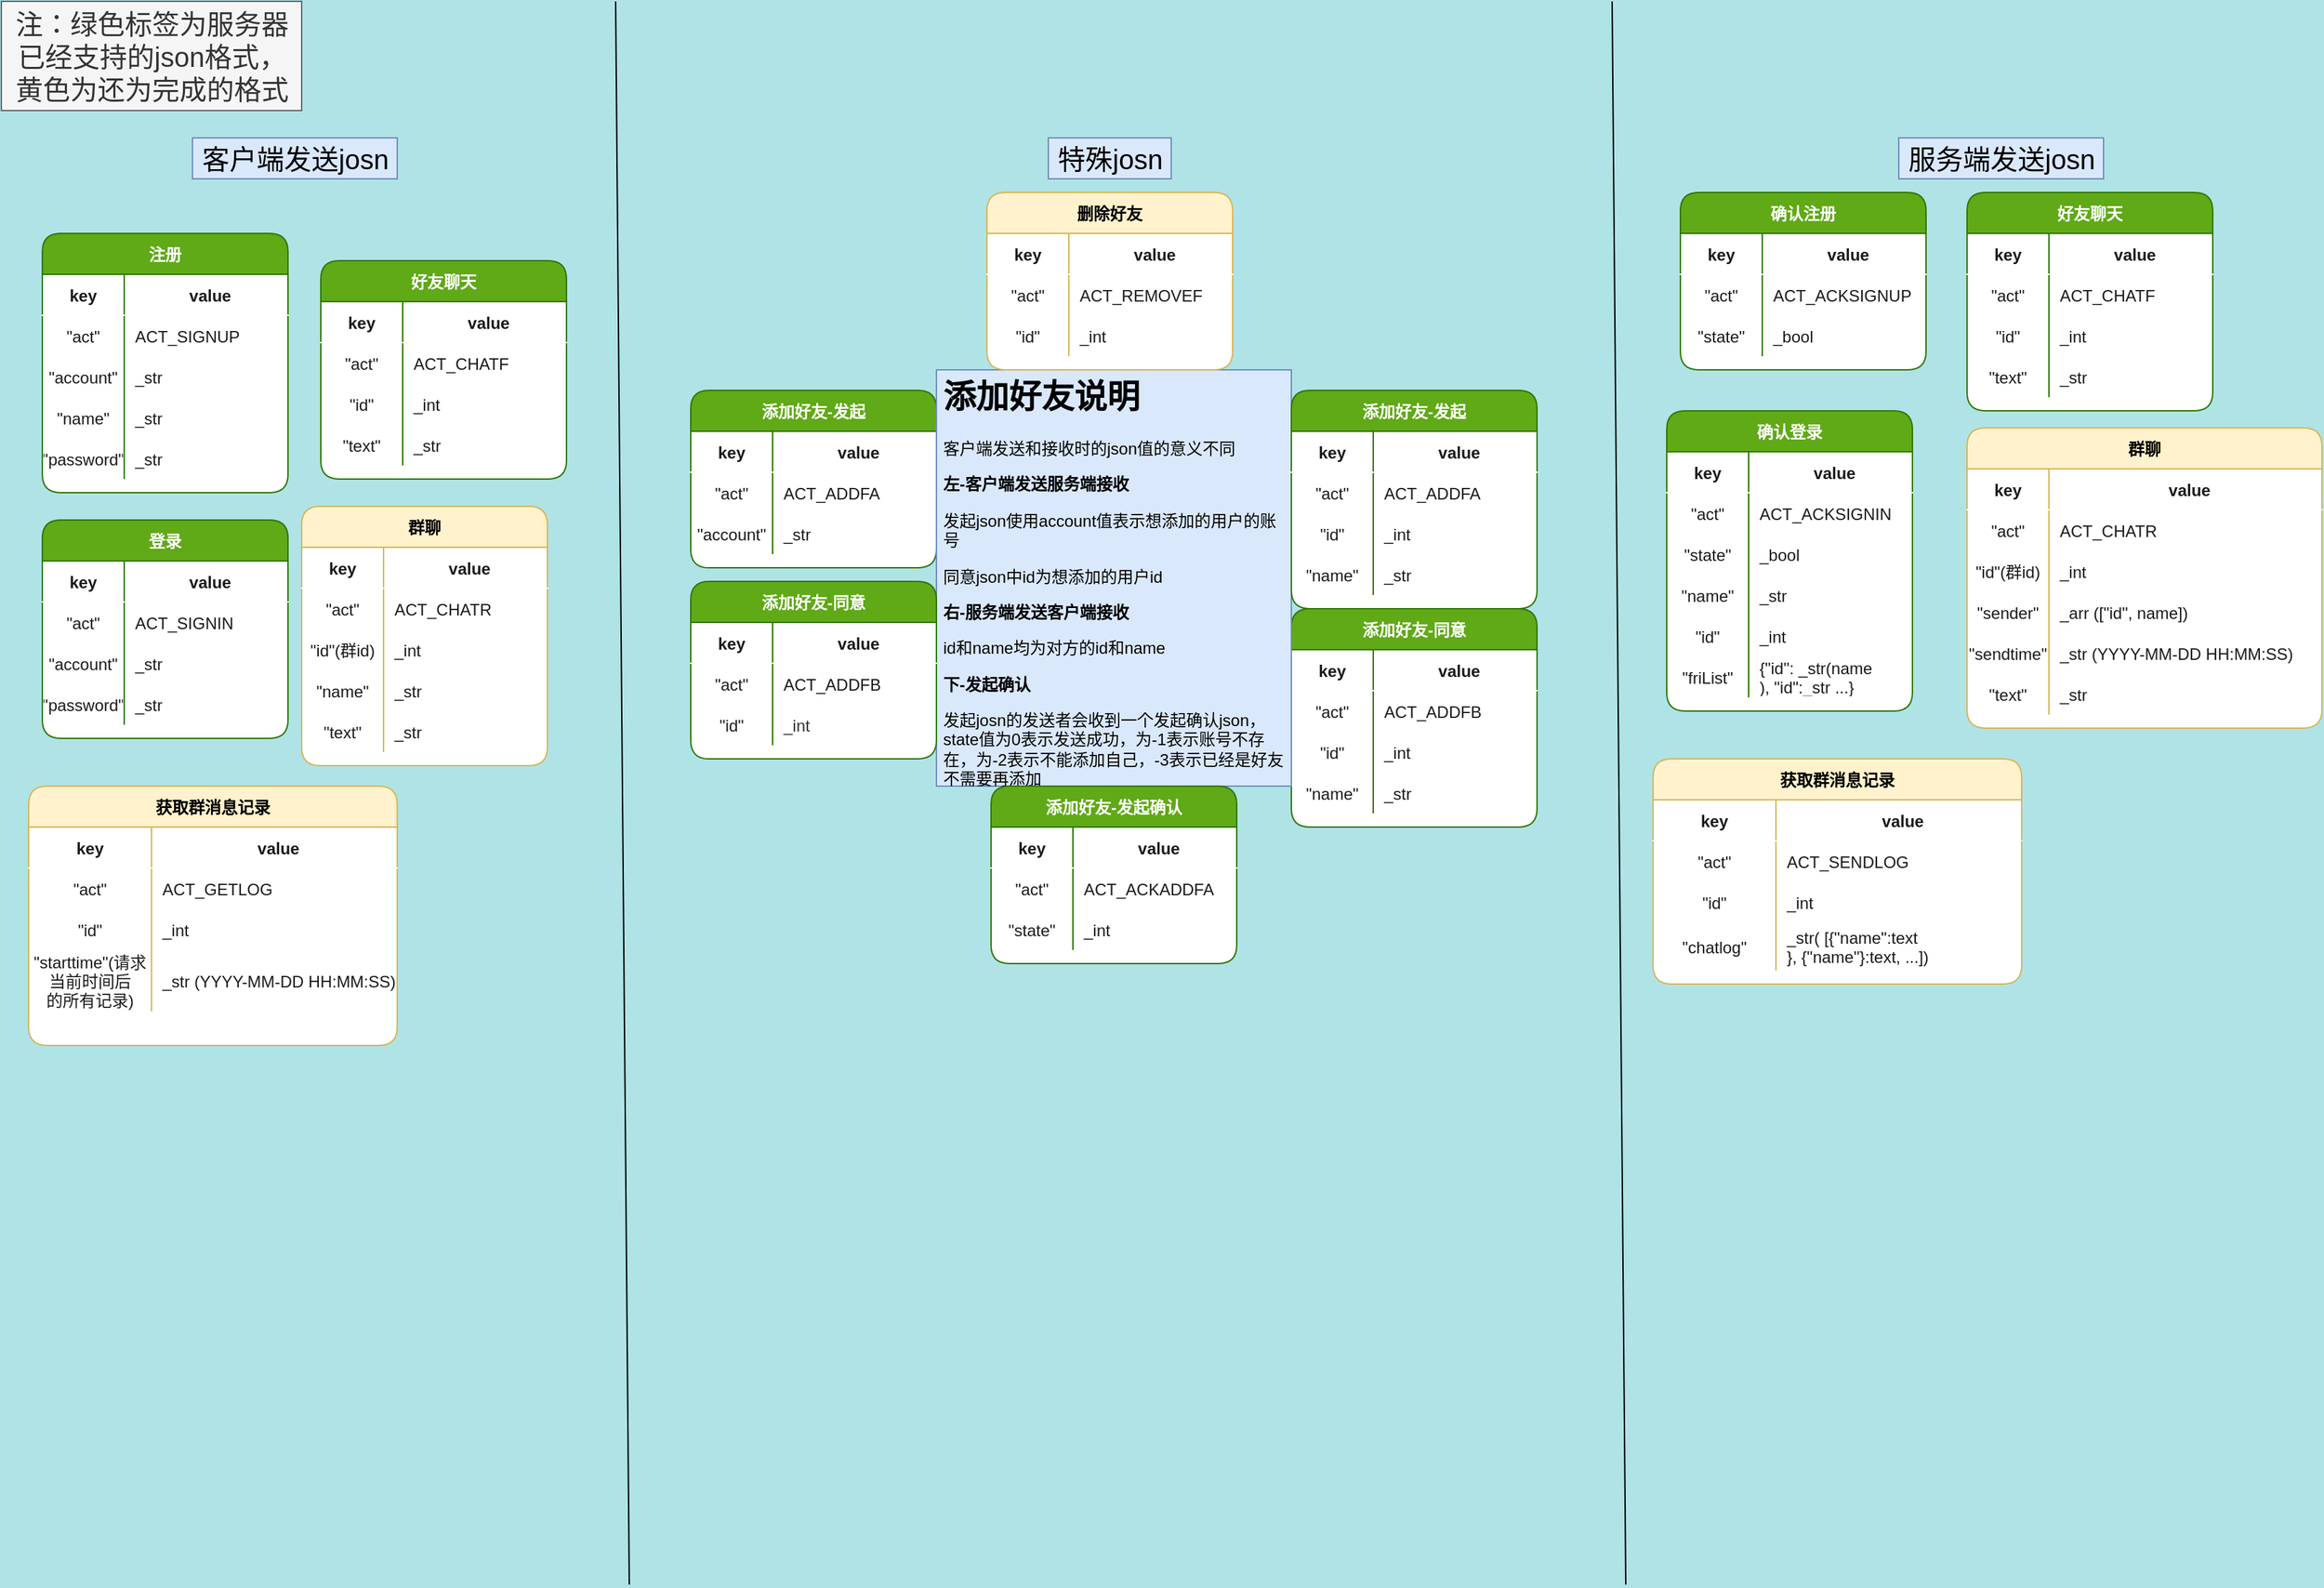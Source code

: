 <mxfile version="17.4.5" type="device"><diagram id="UB6spBwPqPlAXgm_KK_Y" name="Page-1"><mxGraphModel dx="677" dy="399" grid="1" gridSize="10" guides="1" tooltips="1" connect="1" arrows="1" fold="1" page="1" pageScale="1" pageWidth="827" pageHeight="1169" background="#B0E3E6" math="0" shadow="0"><root><mxCell id="0"/><mxCell id="1" parent="0"/><mxCell id="nh7PhufCYoo01b95kY0E-214" value="注册" style="shape=table;startSize=30;container=1;collapsible=1;childLayout=tableLayout;fixedRows=1;rowLines=0;fontStyle=1;align=center;resizeLast=1;rounded=1;shadow=0;fillColor=#60a917;strokeColor=#2D7600;fontColor=#ffffff;flipH=1;flipV=0;swimlaneFillColor=default;" parent="1" vertex="1"><mxGeometry x="30" y="170" width="180" height="190" as="geometry"/></mxCell><mxCell id="nh7PhufCYoo01b95kY0E-215" value="" style="shape=tableRow;horizontal=0;startSize=0;swimlaneHead=0;swimlaneBody=0;fillColor=none;collapsible=0;dropTarget=0;points=[[0,0.5],[1,0.5]];portConstraint=eastwest;top=0;left=0;right=0;bottom=1;rounded=1;shadow=0;fontColor=#1A1A1A;strokeColor=#FFFFFF;" parent="nh7PhufCYoo01b95kY0E-214" vertex="1"><mxGeometry y="30" width="180" height="30" as="geometry"/></mxCell><mxCell id="nh7PhufCYoo01b95kY0E-216" value="key" style="shape=partialRectangle;connectable=0;fillColor=none;top=0;left=0;bottom=0;right=0;fontStyle=1;overflow=hidden;rounded=1;shadow=0;fontColor=#1A1A1A;strokeColor=#FFFFFF;" parent="nh7PhufCYoo01b95kY0E-215" vertex="1"><mxGeometry width="60" height="30" as="geometry"><mxRectangle width="60" height="30" as="alternateBounds"/></mxGeometry></mxCell><mxCell id="nh7PhufCYoo01b95kY0E-217" value="value" style="shape=partialRectangle;connectable=0;fillColor=none;top=0;left=0;bottom=0;right=0;align=center;spacingLeft=6;fontStyle=1;overflow=hidden;rounded=1;shadow=0;fontColor=#1A1A1A;strokeColor=#66FF66;verticalAlign=middle;" parent="nh7PhufCYoo01b95kY0E-215" vertex="1"><mxGeometry x="60" width="120" height="30" as="geometry"><mxRectangle width="120" height="30" as="alternateBounds"/></mxGeometry></mxCell><mxCell id="nh7PhufCYoo01b95kY0E-218" value="" style="shape=tableRow;horizontal=0;startSize=0;swimlaneHead=0;swimlaneBody=0;fillColor=none;collapsible=0;dropTarget=0;points=[[0,0.5],[1,0.5]];portConstraint=eastwest;top=0;left=0;right=0;bottom=0;rounded=1;shadow=0;fontColor=#1A1A1A;strokeColor=#FFFFFF;" parent="nh7PhufCYoo01b95kY0E-214" vertex="1"><mxGeometry y="60" width="180" height="30" as="geometry"/></mxCell><mxCell id="nh7PhufCYoo01b95kY0E-219" value="&quot;act&quot;" style="shape=partialRectangle;connectable=0;fillColor=none;top=0;left=0;bottom=0;right=0;editable=1;overflow=hidden;rounded=1;shadow=0;fontColor=#1A1A1A;strokeColor=#FFFFFF;" parent="nh7PhufCYoo01b95kY0E-218" vertex="1"><mxGeometry width="60" height="30" as="geometry"><mxRectangle width="60" height="30" as="alternateBounds"/></mxGeometry></mxCell><mxCell id="nh7PhufCYoo01b95kY0E-220" value="ACT_SIGNUP" style="shape=partialRectangle;connectable=0;fillColor=none;top=0;left=0;bottom=0;right=0;align=left;spacingLeft=6;overflow=hidden;rounded=1;shadow=0;fontColor=#1A1A1A;strokeColor=#FFFFFF;" parent="nh7PhufCYoo01b95kY0E-218" vertex="1"><mxGeometry x="60" width="120" height="30" as="geometry"><mxRectangle width="120" height="30" as="alternateBounds"/></mxGeometry></mxCell><mxCell id="nh7PhufCYoo01b95kY0E-221" value="" style="shape=tableRow;horizontal=0;startSize=0;swimlaneHead=0;swimlaneBody=0;fillColor=none;collapsible=0;dropTarget=0;points=[[0,0.5],[1,0.5]];portConstraint=eastwest;top=0;left=0;right=0;bottom=0;rounded=1;shadow=0;fontColor=#1A1A1A;strokeColor=#FFFFFF;" parent="nh7PhufCYoo01b95kY0E-214" vertex="1"><mxGeometry y="90" width="180" height="30" as="geometry"/></mxCell><mxCell id="nh7PhufCYoo01b95kY0E-222" value="&quot;account&quot;" style="shape=partialRectangle;connectable=0;fillColor=none;top=0;left=0;bottom=0;right=0;editable=1;overflow=hidden;rounded=1;shadow=0;fontColor=#1A1A1A;strokeColor=#FFFFFF;" parent="nh7PhufCYoo01b95kY0E-221" vertex="1"><mxGeometry width="60" height="30" as="geometry"><mxRectangle width="60" height="30" as="alternateBounds"/></mxGeometry></mxCell><mxCell id="nh7PhufCYoo01b95kY0E-223" value="_str" style="shape=partialRectangle;connectable=0;fillColor=none;top=0;left=0;bottom=0;right=0;align=left;spacingLeft=6;overflow=hidden;rounded=1;shadow=0;fontColor=#1A1A1A;strokeColor=#FFFFFF;" parent="nh7PhufCYoo01b95kY0E-221" vertex="1"><mxGeometry x="60" width="120" height="30" as="geometry"><mxRectangle width="120" height="30" as="alternateBounds"/></mxGeometry></mxCell><mxCell id="nh7PhufCYoo01b95kY0E-224" value="" style="shape=tableRow;horizontal=0;startSize=0;swimlaneHead=0;swimlaneBody=0;fillColor=none;collapsible=0;dropTarget=0;points=[[0,0.5],[1,0.5]];portConstraint=eastwest;top=0;left=0;right=0;bottom=0;rounded=1;shadow=0;fontColor=#1A1A1A;strokeColor=#FFFFFF;" parent="nh7PhufCYoo01b95kY0E-214" vertex="1"><mxGeometry y="120" width="180" height="30" as="geometry"/></mxCell><mxCell id="nh7PhufCYoo01b95kY0E-225" value="&quot;name&quot;" style="shape=partialRectangle;connectable=0;fillColor=none;top=0;left=0;bottom=0;right=0;editable=1;overflow=hidden;rounded=1;shadow=0;fontColor=#1A1A1A;strokeColor=#FFFFFF;" parent="nh7PhufCYoo01b95kY0E-224" vertex="1"><mxGeometry width="60" height="30" as="geometry"><mxRectangle width="60" height="30" as="alternateBounds"/></mxGeometry></mxCell><mxCell id="nh7PhufCYoo01b95kY0E-226" value="_str" style="shape=partialRectangle;connectable=0;fillColor=none;top=0;left=0;bottom=0;right=0;align=left;spacingLeft=6;overflow=hidden;rounded=1;shadow=0;fontColor=#1A1A1A;strokeColor=#FFFFFF;" parent="nh7PhufCYoo01b95kY0E-224" vertex="1"><mxGeometry x="60" width="120" height="30" as="geometry"><mxRectangle width="120" height="30" as="alternateBounds"/></mxGeometry></mxCell><mxCell id="nh7PhufCYoo01b95kY0E-227" style="shape=tableRow;horizontal=0;startSize=0;swimlaneHead=0;swimlaneBody=0;fillColor=none;collapsible=0;dropTarget=0;points=[[0,0.5],[1,0.5]];portConstraint=eastwest;top=0;left=0;right=0;bottom=0;rounded=1;shadow=0;fontColor=#1A1A1A;strokeColor=#FFFFFF;" parent="nh7PhufCYoo01b95kY0E-214" vertex="1"><mxGeometry y="150" width="180" height="30" as="geometry"/></mxCell><mxCell id="nh7PhufCYoo01b95kY0E-228" value="&quot;password&quot;" style="shape=partialRectangle;connectable=0;fillColor=none;top=0;left=0;bottom=0;right=0;editable=1;overflow=hidden;rounded=1;shadow=0;fontColor=#1A1A1A;strokeColor=#FFFFFF;" parent="nh7PhufCYoo01b95kY0E-227" vertex="1"><mxGeometry width="60" height="30" as="geometry"><mxRectangle width="60" height="30" as="alternateBounds"/></mxGeometry></mxCell><mxCell id="nh7PhufCYoo01b95kY0E-229" value="_str" style="shape=partialRectangle;connectable=0;fillColor=none;top=0;left=0;bottom=0;right=0;align=left;spacingLeft=6;overflow=hidden;rounded=1;shadow=0;fontColor=#1A1A1A;strokeColor=#FFFFFF;" parent="nh7PhufCYoo01b95kY0E-227" vertex="1"><mxGeometry x="60" width="120" height="30" as="geometry"><mxRectangle width="120" height="30" as="alternateBounds"/></mxGeometry></mxCell><mxCell id="nh7PhufCYoo01b95kY0E-236" value="登录" style="shape=table;startSize=30;container=1;collapsible=1;childLayout=tableLayout;fixedRows=1;rowLines=0;fontStyle=1;align=center;resizeLast=1;rounded=1;shadow=0;fillColor=#60a917;strokeColor=#2D7600;fontColor=#ffffff;flipH=1;flipV=0;swimlaneFillColor=default;" parent="1" vertex="1"><mxGeometry x="30" y="380" width="180" height="160" as="geometry"/></mxCell><mxCell id="nh7PhufCYoo01b95kY0E-237" value="" style="shape=tableRow;horizontal=0;startSize=0;swimlaneHead=0;swimlaneBody=0;fillColor=none;collapsible=0;dropTarget=0;points=[[0,0.5],[1,0.5]];portConstraint=eastwest;top=0;left=0;right=0;bottom=1;rounded=1;shadow=0;fontColor=#1A1A1A;strokeColor=#FFFFFF;" parent="nh7PhufCYoo01b95kY0E-236" vertex="1"><mxGeometry y="30" width="180" height="30" as="geometry"/></mxCell><mxCell id="nh7PhufCYoo01b95kY0E-238" value="key" style="shape=partialRectangle;connectable=0;fillColor=none;top=0;left=0;bottom=0;right=0;fontStyle=1;overflow=hidden;rounded=1;shadow=0;fontColor=#1A1A1A;strokeColor=#FFFFFF;" parent="nh7PhufCYoo01b95kY0E-237" vertex="1"><mxGeometry width="60" height="30" as="geometry"><mxRectangle width="60" height="30" as="alternateBounds"/></mxGeometry></mxCell><mxCell id="nh7PhufCYoo01b95kY0E-239" value="value" style="shape=partialRectangle;connectable=0;fillColor=none;top=0;left=0;bottom=0;right=0;align=center;spacingLeft=6;fontStyle=1;overflow=hidden;rounded=1;shadow=0;fontColor=#1A1A1A;strokeColor=#66FF66;verticalAlign=middle;" parent="nh7PhufCYoo01b95kY0E-237" vertex="1"><mxGeometry x="60" width="120" height="30" as="geometry"><mxRectangle width="120" height="30" as="alternateBounds"/></mxGeometry></mxCell><mxCell id="nh7PhufCYoo01b95kY0E-240" value="" style="shape=tableRow;horizontal=0;startSize=0;swimlaneHead=0;swimlaneBody=0;fillColor=none;collapsible=0;dropTarget=0;points=[[0,0.5],[1,0.5]];portConstraint=eastwest;top=0;left=0;right=0;bottom=0;rounded=1;shadow=0;fontColor=#1A1A1A;strokeColor=#FFFFFF;" parent="nh7PhufCYoo01b95kY0E-236" vertex="1"><mxGeometry y="60" width="180" height="30" as="geometry"/></mxCell><mxCell id="nh7PhufCYoo01b95kY0E-241" value="&quot;act&quot;" style="shape=partialRectangle;connectable=0;fillColor=none;top=0;left=0;bottom=0;right=0;editable=1;overflow=hidden;rounded=1;shadow=0;fontColor=#1A1A1A;strokeColor=#FFFFFF;" parent="nh7PhufCYoo01b95kY0E-240" vertex="1"><mxGeometry width="60" height="30" as="geometry"><mxRectangle width="60" height="30" as="alternateBounds"/></mxGeometry></mxCell><mxCell id="nh7PhufCYoo01b95kY0E-242" value="ACT_SIGNIN" style="shape=partialRectangle;connectable=0;fillColor=none;top=0;left=0;bottom=0;right=0;align=left;spacingLeft=6;overflow=hidden;rounded=1;shadow=0;fontColor=#1A1A1A;strokeColor=#FFFFFF;" parent="nh7PhufCYoo01b95kY0E-240" vertex="1"><mxGeometry x="60" width="120" height="30" as="geometry"><mxRectangle width="120" height="30" as="alternateBounds"/></mxGeometry></mxCell><mxCell id="nh7PhufCYoo01b95kY0E-243" value="" style="shape=tableRow;horizontal=0;startSize=0;swimlaneHead=0;swimlaneBody=0;fillColor=none;collapsible=0;dropTarget=0;points=[[0,0.5],[1,0.5]];portConstraint=eastwest;top=0;left=0;right=0;bottom=0;rounded=1;shadow=0;fontColor=#1A1A1A;strokeColor=#FFFFFF;" parent="nh7PhufCYoo01b95kY0E-236" vertex="1"><mxGeometry y="90" width="180" height="30" as="geometry"/></mxCell><mxCell id="nh7PhufCYoo01b95kY0E-244" value="&quot;account&quot;" style="shape=partialRectangle;connectable=0;fillColor=none;top=0;left=0;bottom=0;right=0;editable=1;overflow=hidden;rounded=1;shadow=0;fontColor=#1A1A1A;strokeColor=#FFFFFF;" parent="nh7PhufCYoo01b95kY0E-243" vertex="1"><mxGeometry width="60" height="30" as="geometry"><mxRectangle width="60" height="30" as="alternateBounds"/></mxGeometry></mxCell><mxCell id="nh7PhufCYoo01b95kY0E-245" value="_str" style="shape=partialRectangle;connectable=0;fillColor=none;top=0;left=0;bottom=0;right=0;align=left;spacingLeft=6;overflow=hidden;rounded=1;shadow=0;fontColor=#1A1A1A;strokeColor=#FFFFFF;" parent="nh7PhufCYoo01b95kY0E-243" vertex="1"><mxGeometry x="60" width="120" height="30" as="geometry"><mxRectangle width="120" height="30" as="alternateBounds"/></mxGeometry></mxCell><mxCell id="nh7PhufCYoo01b95kY0E-249" style="shape=tableRow;horizontal=0;startSize=0;swimlaneHead=0;swimlaneBody=0;fillColor=none;collapsible=0;dropTarget=0;points=[[0,0.5],[1,0.5]];portConstraint=eastwest;top=0;left=0;right=0;bottom=0;rounded=1;shadow=0;fontColor=#1A1A1A;strokeColor=#FFFFFF;" parent="nh7PhufCYoo01b95kY0E-236" vertex="1"><mxGeometry y="120" width="180" height="30" as="geometry"/></mxCell><mxCell id="nh7PhufCYoo01b95kY0E-250" value="&quot;password&quot;" style="shape=partialRectangle;connectable=0;fillColor=none;top=0;left=0;bottom=0;right=0;editable=1;overflow=hidden;rounded=1;shadow=0;fontColor=#1A1A1A;strokeColor=#FFFFFF;" parent="nh7PhufCYoo01b95kY0E-249" vertex="1"><mxGeometry width="60" height="30" as="geometry"><mxRectangle width="60" height="30" as="alternateBounds"/></mxGeometry></mxCell><mxCell id="nh7PhufCYoo01b95kY0E-251" value="_str" style="shape=partialRectangle;connectable=0;fillColor=none;top=0;left=0;bottom=0;right=0;align=left;spacingLeft=6;overflow=hidden;rounded=1;shadow=0;fontColor=#1A1A1A;strokeColor=#FFFFFF;" parent="nh7PhufCYoo01b95kY0E-249" vertex="1"><mxGeometry x="60" width="120" height="30" as="geometry"><mxRectangle width="120" height="30" as="alternateBounds"/></mxGeometry></mxCell><mxCell id="nh7PhufCYoo01b95kY0E-252" value="好友聊天" style="shape=table;startSize=30;container=1;collapsible=1;childLayout=tableLayout;fixedRows=1;rowLines=0;fontStyle=1;align=center;resizeLast=1;rounded=1;shadow=0;fillColor=#60a917;strokeColor=#2D7600;fontColor=#ffffff;flipH=1;flipV=0;swimlaneFillColor=default;" parent="1" vertex="1"><mxGeometry x="234" y="190" width="180" height="160" as="geometry"/></mxCell><mxCell id="nh7PhufCYoo01b95kY0E-253" value="" style="shape=tableRow;horizontal=0;startSize=0;swimlaneHead=0;swimlaneBody=0;fillColor=none;collapsible=0;dropTarget=0;points=[[0,0.5],[1,0.5]];portConstraint=eastwest;top=0;left=0;right=0;bottom=1;rounded=1;shadow=0;fontColor=#1A1A1A;strokeColor=#FFFFFF;" parent="nh7PhufCYoo01b95kY0E-252" vertex="1"><mxGeometry y="30" width="180" height="30" as="geometry"/></mxCell><mxCell id="nh7PhufCYoo01b95kY0E-254" value="key" style="shape=partialRectangle;connectable=0;fillColor=none;top=0;left=0;bottom=0;right=0;fontStyle=1;overflow=hidden;rounded=1;shadow=0;fontColor=#1A1A1A;strokeColor=#FFFFFF;" parent="nh7PhufCYoo01b95kY0E-253" vertex="1"><mxGeometry width="60" height="30" as="geometry"><mxRectangle width="60" height="30" as="alternateBounds"/></mxGeometry></mxCell><mxCell id="nh7PhufCYoo01b95kY0E-255" value="value" style="shape=partialRectangle;connectable=0;fillColor=none;top=0;left=0;bottom=0;right=0;align=center;spacingLeft=6;fontStyle=1;overflow=hidden;rounded=1;shadow=0;fontColor=#1A1A1A;strokeColor=#66FF66;verticalAlign=middle;" parent="nh7PhufCYoo01b95kY0E-253" vertex="1"><mxGeometry x="60" width="120" height="30" as="geometry"><mxRectangle width="120" height="30" as="alternateBounds"/></mxGeometry></mxCell><mxCell id="nh7PhufCYoo01b95kY0E-256" value="" style="shape=tableRow;horizontal=0;startSize=0;swimlaneHead=0;swimlaneBody=0;fillColor=none;collapsible=0;dropTarget=0;points=[[0,0.5],[1,0.5]];portConstraint=eastwest;top=0;left=0;right=0;bottom=0;rounded=1;shadow=0;fontColor=#1A1A1A;strokeColor=#FFFFFF;" parent="nh7PhufCYoo01b95kY0E-252" vertex="1"><mxGeometry y="60" width="180" height="30" as="geometry"/></mxCell><mxCell id="nh7PhufCYoo01b95kY0E-257" value="&quot;act&quot;" style="shape=partialRectangle;connectable=0;fillColor=none;top=0;left=0;bottom=0;right=0;editable=1;overflow=hidden;rounded=1;shadow=0;fontColor=#1A1A1A;strokeColor=#FFFFFF;" parent="nh7PhufCYoo01b95kY0E-256" vertex="1"><mxGeometry width="60" height="30" as="geometry"><mxRectangle width="60" height="30" as="alternateBounds"/></mxGeometry></mxCell><mxCell id="nh7PhufCYoo01b95kY0E-258" value="ACT_CHATF" style="shape=partialRectangle;connectable=0;fillColor=none;top=0;left=0;bottom=0;right=0;align=left;spacingLeft=6;overflow=hidden;rounded=1;shadow=0;fontColor=#1A1A1A;strokeColor=#FFFFFF;" parent="nh7PhufCYoo01b95kY0E-256" vertex="1"><mxGeometry x="60" width="120" height="30" as="geometry"><mxRectangle width="120" height="30" as="alternateBounds"/></mxGeometry></mxCell><mxCell id="nh7PhufCYoo01b95kY0E-259" value="" style="shape=tableRow;horizontal=0;startSize=0;swimlaneHead=0;swimlaneBody=0;fillColor=none;collapsible=0;dropTarget=0;points=[[0,0.5],[1,0.5]];portConstraint=eastwest;top=0;left=0;right=0;bottom=0;rounded=1;shadow=0;fontColor=#1A1A1A;strokeColor=#FFFFFF;" parent="nh7PhufCYoo01b95kY0E-252" vertex="1"><mxGeometry y="90" width="180" height="30" as="geometry"/></mxCell><mxCell id="nh7PhufCYoo01b95kY0E-260" value="&quot;id&quot;" style="shape=partialRectangle;connectable=0;fillColor=none;top=0;left=0;bottom=0;right=0;editable=1;overflow=hidden;rounded=1;shadow=0;fontColor=#1A1A1A;strokeColor=#FFFFFF;" parent="nh7PhufCYoo01b95kY0E-259" vertex="1"><mxGeometry width="60" height="30" as="geometry"><mxRectangle width="60" height="30" as="alternateBounds"/></mxGeometry></mxCell><mxCell id="nh7PhufCYoo01b95kY0E-261" value="_int" style="shape=partialRectangle;connectable=0;fillColor=none;top=0;left=0;bottom=0;right=0;align=left;spacingLeft=6;overflow=hidden;rounded=1;shadow=0;fontColor=#1A1A1A;strokeColor=#FFFFFF;" parent="nh7PhufCYoo01b95kY0E-259" vertex="1"><mxGeometry x="60" width="120" height="30" as="geometry"><mxRectangle width="120" height="30" as="alternateBounds"/></mxGeometry></mxCell><mxCell id="nh7PhufCYoo01b95kY0E-262" style="shape=tableRow;horizontal=0;startSize=0;swimlaneHead=0;swimlaneBody=0;fillColor=none;collapsible=0;dropTarget=0;points=[[0,0.5],[1,0.5]];portConstraint=eastwest;top=0;left=0;right=0;bottom=0;rounded=1;shadow=0;fontColor=#1A1A1A;strokeColor=#FFFFFF;" parent="nh7PhufCYoo01b95kY0E-252" vertex="1"><mxGeometry y="120" width="180" height="30" as="geometry"/></mxCell><mxCell id="nh7PhufCYoo01b95kY0E-263" value="&quot;text&quot;" style="shape=partialRectangle;connectable=0;fillColor=none;top=0;left=0;bottom=0;right=0;editable=1;overflow=hidden;rounded=1;shadow=0;fontColor=#1A1A1A;strokeColor=#FFFFFF;" parent="nh7PhufCYoo01b95kY0E-262" vertex="1"><mxGeometry width="60" height="30" as="geometry"><mxRectangle width="60" height="30" as="alternateBounds"/></mxGeometry></mxCell><mxCell id="nh7PhufCYoo01b95kY0E-264" value="_str" style="shape=partialRectangle;connectable=0;fillColor=none;top=0;left=0;bottom=0;right=0;align=left;spacingLeft=6;overflow=hidden;rounded=1;shadow=0;fontColor=#1A1A1A;strokeColor=#FFFFFF;" parent="nh7PhufCYoo01b95kY0E-262" vertex="1"><mxGeometry x="60" width="120" height="30" as="geometry"><mxRectangle width="120" height="30" as="alternateBounds"/></mxGeometry></mxCell><mxCell id="nh7PhufCYoo01b95kY0E-265" value="确认注册" style="shape=table;startSize=30;container=1;collapsible=1;childLayout=tableLayout;fixedRows=1;rowLines=0;fontStyle=1;align=center;resizeLast=1;rounded=1;shadow=0;fillColor=#60a917;strokeColor=#2D7600;fontColor=#ffffff;flipH=1;flipV=0;swimlaneFillColor=default;" parent="1" vertex="1"><mxGeometry x="1230" y="140" width="180" height="130" as="geometry"/></mxCell><mxCell id="nh7PhufCYoo01b95kY0E-266" value="" style="shape=tableRow;horizontal=0;startSize=0;swimlaneHead=0;swimlaneBody=0;fillColor=none;collapsible=0;dropTarget=0;points=[[0,0.5],[1,0.5]];portConstraint=eastwest;top=0;left=0;right=0;bottom=1;rounded=1;shadow=0;fontColor=#1A1A1A;strokeColor=#FFFFFF;" parent="nh7PhufCYoo01b95kY0E-265" vertex="1"><mxGeometry y="30" width="180" height="30" as="geometry"/></mxCell><mxCell id="nh7PhufCYoo01b95kY0E-267" value="key" style="shape=partialRectangle;connectable=0;fillColor=none;top=0;left=0;bottom=0;right=0;fontStyle=1;overflow=hidden;rounded=1;shadow=0;fontColor=#1A1A1A;strokeColor=#FFFFFF;" parent="nh7PhufCYoo01b95kY0E-266" vertex="1"><mxGeometry width="60" height="30" as="geometry"><mxRectangle width="60" height="30" as="alternateBounds"/></mxGeometry></mxCell><mxCell id="nh7PhufCYoo01b95kY0E-268" value="value" style="shape=partialRectangle;connectable=0;fillColor=none;top=0;left=0;bottom=0;right=0;align=center;spacingLeft=6;fontStyle=1;overflow=hidden;rounded=1;shadow=0;fontColor=#1A1A1A;strokeColor=#66FF66;verticalAlign=middle;" parent="nh7PhufCYoo01b95kY0E-266" vertex="1"><mxGeometry x="60" width="120" height="30" as="geometry"><mxRectangle width="120" height="30" as="alternateBounds"/></mxGeometry></mxCell><mxCell id="nh7PhufCYoo01b95kY0E-269" value="" style="shape=tableRow;horizontal=0;startSize=0;swimlaneHead=0;swimlaneBody=0;fillColor=none;collapsible=0;dropTarget=0;points=[[0,0.5],[1,0.5]];portConstraint=eastwest;top=0;left=0;right=0;bottom=0;rounded=1;shadow=0;fontColor=#1A1A1A;strokeColor=#FFFFFF;" parent="nh7PhufCYoo01b95kY0E-265" vertex="1"><mxGeometry y="60" width="180" height="30" as="geometry"/></mxCell><mxCell id="nh7PhufCYoo01b95kY0E-270" value="&quot;act&quot;" style="shape=partialRectangle;connectable=0;fillColor=none;top=0;left=0;bottom=0;right=0;editable=1;overflow=hidden;rounded=1;shadow=0;fontColor=#1A1A1A;strokeColor=#FFFFFF;" parent="nh7PhufCYoo01b95kY0E-269" vertex="1"><mxGeometry width="60" height="30" as="geometry"><mxRectangle width="60" height="30" as="alternateBounds"/></mxGeometry></mxCell><mxCell id="nh7PhufCYoo01b95kY0E-271" value="ACT_ACKSIGNUP" style="shape=partialRectangle;connectable=0;fillColor=none;top=0;left=0;bottom=0;right=0;align=left;spacingLeft=6;overflow=hidden;rounded=1;shadow=0;fontColor=#1A1A1A;strokeColor=#FFFFFF;" parent="nh7PhufCYoo01b95kY0E-269" vertex="1"><mxGeometry x="60" width="120" height="30" as="geometry"><mxRectangle width="120" height="30" as="alternateBounds"/></mxGeometry></mxCell><mxCell id="nh7PhufCYoo01b95kY0E-272" value="" style="shape=tableRow;horizontal=0;startSize=0;swimlaneHead=0;swimlaneBody=0;fillColor=none;collapsible=0;dropTarget=0;points=[[0,0.5],[1,0.5]];portConstraint=eastwest;top=0;left=0;right=0;bottom=0;rounded=1;shadow=0;fontColor=#1A1A1A;strokeColor=#FFFFFF;" parent="nh7PhufCYoo01b95kY0E-265" vertex="1"><mxGeometry y="90" width="180" height="30" as="geometry"/></mxCell><mxCell id="nh7PhufCYoo01b95kY0E-273" value="&quot;state&quot;" style="shape=partialRectangle;connectable=0;fillColor=none;top=0;left=0;bottom=0;right=0;editable=1;overflow=hidden;rounded=1;shadow=0;fontColor=#1A1A1A;strokeColor=#FFFFFF;" parent="nh7PhufCYoo01b95kY0E-272" vertex="1"><mxGeometry width="60" height="30" as="geometry"><mxRectangle width="60" height="30" as="alternateBounds"/></mxGeometry></mxCell><mxCell id="nh7PhufCYoo01b95kY0E-274" value="_bool" style="shape=partialRectangle;connectable=0;fillColor=none;top=0;left=0;bottom=0;right=0;align=left;spacingLeft=6;overflow=hidden;rounded=1;shadow=0;fontColor=#1A1A1A;strokeColor=#FFFFFF;" parent="nh7PhufCYoo01b95kY0E-272" vertex="1"><mxGeometry x="60" width="120" height="30" as="geometry"><mxRectangle width="120" height="30" as="alternateBounds"/></mxGeometry></mxCell><mxCell id="nh7PhufCYoo01b95kY0E-281" value="客户端发送josn" style="text;html=1;align=center;verticalAlign=middle;resizable=0;points=[];autosize=1;flipH=1;flipV=0;fillColor=#dae8fc;strokeColor=#6c8ebf;fontSize=20;" parent="1" vertex="1"><mxGeometry x="140" y="100" width="150" height="30" as="geometry"/></mxCell><mxCell id="nh7PhufCYoo01b95kY0E-283" value="确认登录" style="shape=table;startSize=30;container=1;collapsible=1;childLayout=tableLayout;fixedRows=1;rowLines=0;fontStyle=1;align=center;resizeLast=1;rounded=1;shadow=0;fillColor=#60a917;strokeColor=#2D7600;fontColor=#ffffff;flipH=1;flipV=0;swimlaneFillColor=default;" parent="1" vertex="1"><mxGeometry x="1220" y="300" width="180" height="220" as="geometry"/></mxCell><mxCell id="nh7PhufCYoo01b95kY0E-284" value="" style="shape=tableRow;horizontal=0;startSize=0;swimlaneHead=0;swimlaneBody=0;fillColor=none;collapsible=0;dropTarget=0;points=[[0,0.5],[1,0.5]];portConstraint=eastwest;top=0;left=0;right=0;bottom=1;rounded=1;shadow=0;fontColor=#1A1A1A;strokeColor=#FFFFFF;" parent="nh7PhufCYoo01b95kY0E-283" vertex="1"><mxGeometry y="30" width="180" height="30" as="geometry"/></mxCell><mxCell id="nh7PhufCYoo01b95kY0E-285" value="key" style="shape=partialRectangle;connectable=0;fillColor=none;top=0;left=0;bottom=0;right=0;fontStyle=1;overflow=hidden;rounded=1;shadow=0;fontColor=#1A1A1A;strokeColor=#FFFFFF;" parent="nh7PhufCYoo01b95kY0E-284" vertex="1"><mxGeometry width="60" height="30" as="geometry"><mxRectangle width="60" height="30" as="alternateBounds"/></mxGeometry></mxCell><mxCell id="nh7PhufCYoo01b95kY0E-286" value="value" style="shape=partialRectangle;connectable=0;fillColor=none;top=0;left=0;bottom=0;right=0;align=center;spacingLeft=6;fontStyle=1;overflow=hidden;rounded=1;shadow=0;fontColor=#1A1A1A;strokeColor=#66FF66;verticalAlign=middle;" parent="nh7PhufCYoo01b95kY0E-284" vertex="1"><mxGeometry x="60" width="120" height="30" as="geometry"><mxRectangle width="120" height="30" as="alternateBounds"/></mxGeometry></mxCell><mxCell id="nh7PhufCYoo01b95kY0E-287" value="" style="shape=tableRow;horizontal=0;startSize=0;swimlaneHead=0;swimlaneBody=0;fillColor=none;collapsible=0;dropTarget=0;points=[[0,0.5],[1,0.5]];portConstraint=eastwest;top=0;left=0;right=0;bottom=0;rounded=1;shadow=0;fontColor=#1A1A1A;strokeColor=#FFFFFF;" parent="nh7PhufCYoo01b95kY0E-283" vertex="1"><mxGeometry y="60" width="180" height="30" as="geometry"/></mxCell><mxCell id="nh7PhufCYoo01b95kY0E-288" value="&quot;act&quot;" style="shape=partialRectangle;connectable=0;fillColor=none;top=0;left=0;bottom=0;right=0;editable=1;overflow=hidden;rounded=1;shadow=0;fontColor=#1A1A1A;strokeColor=#FFFFFF;" parent="nh7PhufCYoo01b95kY0E-287" vertex="1"><mxGeometry width="60" height="30" as="geometry"><mxRectangle width="60" height="30" as="alternateBounds"/></mxGeometry></mxCell><mxCell id="nh7PhufCYoo01b95kY0E-289" value="ACT_ACKSIGNIN" style="shape=partialRectangle;connectable=0;fillColor=none;top=0;left=0;bottom=0;right=0;align=left;spacingLeft=6;overflow=hidden;rounded=1;shadow=0;fontColor=#1A1A1A;strokeColor=#FFFFFF;" parent="nh7PhufCYoo01b95kY0E-287" vertex="1"><mxGeometry x="60" width="120" height="30" as="geometry"><mxRectangle width="120" height="30" as="alternateBounds"/></mxGeometry></mxCell><mxCell id="nh7PhufCYoo01b95kY0E-290" value="" style="shape=tableRow;horizontal=0;startSize=0;swimlaneHead=0;swimlaneBody=0;fillColor=none;collapsible=0;dropTarget=0;points=[[0,0.5],[1,0.5]];portConstraint=eastwest;top=0;left=0;right=0;bottom=0;rounded=1;shadow=0;fontColor=#1A1A1A;strokeColor=#FFFFFF;" parent="nh7PhufCYoo01b95kY0E-283" vertex="1"><mxGeometry y="90" width="180" height="30" as="geometry"/></mxCell><mxCell id="nh7PhufCYoo01b95kY0E-291" value="&quot;state&quot;" style="shape=partialRectangle;connectable=0;fillColor=none;top=0;left=0;bottom=0;right=0;editable=1;overflow=hidden;rounded=1;shadow=0;fontColor=#1A1A1A;strokeColor=#FFFFFF;" parent="nh7PhufCYoo01b95kY0E-290" vertex="1"><mxGeometry width="60" height="30" as="geometry"><mxRectangle width="60" height="30" as="alternateBounds"/></mxGeometry></mxCell><mxCell id="nh7PhufCYoo01b95kY0E-292" value="_bool" style="shape=partialRectangle;connectable=0;fillColor=none;top=0;left=0;bottom=0;right=0;align=left;spacingLeft=6;overflow=hidden;rounded=1;shadow=0;fontColor=#1A1A1A;strokeColor=#FFFFFF;" parent="nh7PhufCYoo01b95kY0E-290" vertex="1"><mxGeometry x="60" width="120" height="30" as="geometry"><mxRectangle width="120" height="30" as="alternateBounds"/></mxGeometry></mxCell><mxCell id="ubl8Uyaus2Phx0Hx52gp-7" style="shape=tableRow;horizontal=0;startSize=0;swimlaneHead=0;swimlaneBody=0;fillColor=none;collapsible=0;dropTarget=0;points=[[0,0.5],[1,0.5]];portConstraint=eastwest;top=0;left=0;right=0;bottom=0;rounded=1;shadow=0;fontColor=#1A1A1A;strokeColor=#FFFFFF;" parent="nh7PhufCYoo01b95kY0E-283" vertex="1"><mxGeometry y="120" width="180" height="30" as="geometry"/></mxCell><mxCell id="ubl8Uyaus2Phx0Hx52gp-8" value="&quot;name&quot;" style="shape=partialRectangle;connectable=0;fillColor=none;top=0;left=0;bottom=0;right=0;editable=1;overflow=hidden;rounded=1;shadow=0;fontColor=#1A1A1A;strokeColor=#FFFFFF;" parent="ubl8Uyaus2Phx0Hx52gp-7" vertex="1"><mxGeometry width="60" height="30" as="geometry"><mxRectangle width="60" height="30" as="alternateBounds"/></mxGeometry></mxCell><mxCell id="ubl8Uyaus2Phx0Hx52gp-9" value="_str" style="shape=partialRectangle;connectable=0;fillColor=none;top=0;left=0;bottom=0;right=0;align=left;spacingLeft=6;overflow=hidden;rounded=1;shadow=0;fontColor=#1A1A1A;strokeColor=#FFFFFF;" parent="ubl8Uyaus2Phx0Hx52gp-7" vertex="1"><mxGeometry x="60" width="120" height="30" as="geometry"><mxRectangle width="120" height="30" as="alternateBounds"/></mxGeometry></mxCell><mxCell id="ubl8Uyaus2Phx0Hx52gp-1" style="shape=tableRow;horizontal=0;startSize=0;swimlaneHead=0;swimlaneBody=0;fillColor=none;collapsible=0;dropTarget=0;points=[[0,0.5],[1,0.5]];portConstraint=eastwest;top=0;left=0;right=0;bottom=0;rounded=1;shadow=0;fontColor=#1A1A1A;strokeColor=#FFFFFF;" parent="nh7PhufCYoo01b95kY0E-283" vertex="1"><mxGeometry y="150" width="180" height="30" as="geometry"/></mxCell><mxCell id="ubl8Uyaus2Phx0Hx52gp-2" value="&quot;id&quot;" style="shape=partialRectangle;connectable=0;fillColor=none;top=0;left=0;bottom=0;right=0;editable=1;overflow=hidden;rounded=1;shadow=0;fontColor=#1A1A1A;strokeColor=#FFFFFF;" parent="ubl8Uyaus2Phx0Hx52gp-1" vertex="1"><mxGeometry width="60" height="30" as="geometry"><mxRectangle width="60" height="30" as="alternateBounds"/></mxGeometry></mxCell><mxCell id="ubl8Uyaus2Phx0Hx52gp-3" value="_int" style="shape=partialRectangle;connectable=0;fillColor=none;top=0;left=0;bottom=0;right=0;align=left;spacingLeft=6;overflow=hidden;rounded=1;shadow=0;fontColor=#1A1A1A;strokeColor=#FFFFFF;" parent="ubl8Uyaus2Phx0Hx52gp-1" vertex="1"><mxGeometry x="60" width="120" height="30" as="geometry"><mxRectangle width="120" height="30" as="alternateBounds"/></mxGeometry></mxCell><mxCell id="ubl8Uyaus2Phx0Hx52gp-4" style="shape=tableRow;horizontal=0;startSize=0;swimlaneHead=0;swimlaneBody=0;fillColor=none;collapsible=0;dropTarget=0;points=[[0,0.5],[1,0.5]];portConstraint=eastwest;top=0;left=0;right=0;bottom=0;rounded=1;shadow=0;fontColor=#1A1A1A;strokeColor=#FFFFFF;" parent="nh7PhufCYoo01b95kY0E-283" vertex="1"><mxGeometry y="180" width="180" height="30" as="geometry"/></mxCell><mxCell id="ubl8Uyaus2Phx0Hx52gp-5" value="&quot;friList&quot;" style="shape=partialRectangle;connectable=0;fillColor=none;top=0;left=0;bottom=0;right=0;editable=1;overflow=hidden;rounded=1;shadow=0;fontColor=#1A1A1A;strokeColor=#FFFFFF;" parent="ubl8Uyaus2Phx0Hx52gp-4" vertex="1"><mxGeometry width="60" height="30" as="geometry"><mxRectangle width="60" height="30" as="alternateBounds"/></mxGeometry></mxCell><mxCell id="ubl8Uyaus2Phx0Hx52gp-6" value="{&quot;id&quot;: _str(name&#10;), &quot;id&quot;:_str ...}" style="shape=partialRectangle;connectable=0;fillColor=none;top=0;left=0;bottom=0;right=0;align=left;spacingLeft=6;overflow=hidden;rounded=1;shadow=0;fontColor=#1A1A1A;strokeColor=#FFFFFF;" parent="ubl8Uyaus2Phx0Hx52gp-4" vertex="1"><mxGeometry x="60" width="120" height="30" as="geometry"><mxRectangle width="120" height="30" as="alternateBounds"/></mxGeometry></mxCell><mxCell id="ErnLMD6ximKCqtCwm617-1" value="好友聊天" style="shape=table;startSize=30;container=1;collapsible=1;childLayout=tableLayout;fixedRows=1;rowLines=0;fontStyle=1;align=center;resizeLast=1;rounded=1;shadow=0;fillColor=#60a917;strokeColor=#2D7600;fontColor=#ffffff;flipH=1;flipV=0;gradientColor=none;swimlaneFillColor=default;" parent="1" vertex="1"><mxGeometry x="1440" y="140" width="180" height="160" as="geometry"/></mxCell><mxCell id="ErnLMD6ximKCqtCwm617-2" value="" style="shape=tableRow;horizontal=0;startSize=0;swimlaneHead=0;swimlaneBody=0;fillColor=none;collapsible=0;dropTarget=0;points=[[0,0.5],[1,0.5]];portConstraint=eastwest;top=0;left=0;right=0;bottom=1;rounded=1;shadow=0;fontColor=#1A1A1A;strokeColor=#FFFFFF;" parent="ErnLMD6ximKCqtCwm617-1" vertex="1"><mxGeometry y="30" width="180" height="30" as="geometry"/></mxCell><mxCell id="ErnLMD6ximKCqtCwm617-3" value="key" style="shape=partialRectangle;connectable=0;fillColor=none;top=0;left=0;bottom=0;right=0;fontStyle=1;overflow=hidden;rounded=1;shadow=0;fontColor=#1A1A1A;strokeColor=#FFFFFF;" parent="ErnLMD6ximKCqtCwm617-2" vertex="1"><mxGeometry width="60" height="30" as="geometry"><mxRectangle width="60" height="30" as="alternateBounds"/></mxGeometry></mxCell><mxCell id="ErnLMD6ximKCqtCwm617-4" value="value" style="shape=partialRectangle;connectable=0;fillColor=none;top=0;left=0;bottom=0;right=0;align=center;spacingLeft=6;fontStyle=1;overflow=hidden;rounded=1;shadow=0;fontColor=#1A1A1A;strokeColor=#66FF66;verticalAlign=middle;" parent="ErnLMD6ximKCqtCwm617-2" vertex="1"><mxGeometry x="60" width="120" height="30" as="geometry"><mxRectangle width="120" height="30" as="alternateBounds"/></mxGeometry></mxCell><mxCell id="ErnLMD6ximKCqtCwm617-5" value="" style="shape=tableRow;horizontal=0;startSize=0;swimlaneHead=0;swimlaneBody=0;fillColor=none;collapsible=0;dropTarget=0;points=[[0,0.5],[1,0.5]];portConstraint=eastwest;top=0;left=0;right=0;bottom=0;rounded=1;shadow=0;fontColor=#1A1A1A;strokeColor=#FFFFFF;" parent="ErnLMD6ximKCqtCwm617-1" vertex="1"><mxGeometry y="60" width="180" height="30" as="geometry"/></mxCell><mxCell id="ErnLMD6ximKCqtCwm617-6" value="&quot;act&quot;" style="shape=partialRectangle;connectable=0;fillColor=none;top=0;left=0;bottom=0;right=0;editable=1;overflow=hidden;rounded=1;shadow=0;fontColor=#1A1A1A;strokeColor=#FFFFFF;" parent="ErnLMD6ximKCqtCwm617-5" vertex="1"><mxGeometry width="60" height="30" as="geometry"><mxRectangle width="60" height="30" as="alternateBounds"/></mxGeometry></mxCell><mxCell id="ErnLMD6ximKCqtCwm617-7" value="ACT_CHATF" style="shape=partialRectangle;connectable=0;fillColor=none;top=0;left=0;bottom=0;right=0;align=left;spacingLeft=6;overflow=hidden;rounded=1;shadow=0;fontColor=#1A1A1A;strokeColor=#FFFFFF;" parent="ErnLMD6ximKCqtCwm617-5" vertex="1"><mxGeometry x="60" width="120" height="30" as="geometry"><mxRectangle width="120" height="30" as="alternateBounds"/></mxGeometry></mxCell><mxCell id="ErnLMD6ximKCqtCwm617-8" value="" style="shape=tableRow;horizontal=0;startSize=0;swimlaneHead=0;swimlaneBody=0;fillColor=none;collapsible=0;dropTarget=0;points=[[0,0.5],[1,0.5]];portConstraint=eastwest;top=0;left=0;right=0;bottom=0;rounded=1;shadow=0;fontColor=#1A1A1A;strokeColor=#FFFFFF;" parent="ErnLMD6ximKCqtCwm617-1" vertex="1"><mxGeometry y="90" width="180" height="30" as="geometry"/></mxCell><mxCell id="ErnLMD6ximKCqtCwm617-9" value="&quot;id&quot;" style="shape=partialRectangle;connectable=0;fillColor=none;top=0;left=0;bottom=0;right=0;editable=1;overflow=hidden;rounded=1;shadow=0;fontColor=#1A1A1A;strokeColor=#FFFFFF;" parent="ErnLMD6ximKCqtCwm617-8" vertex="1"><mxGeometry width="60" height="30" as="geometry"><mxRectangle width="60" height="30" as="alternateBounds"/></mxGeometry></mxCell><mxCell id="ErnLMD6ximKCqtCwm617-10" value="_int" style="shape=partialRectangle;connectable=0;fillColor=none;top=0;left=0;bottom=0;right=0;align=left;spacingLeft=6;overflow=hidden;rounded=1;shadow=0;fontColor=#1A1A1A;strokeColor=#FFFFFF;" parent="ErnLMD6ximKCqtCwm617-8" vertex="1"><mxGeometry x="60" width="120" height="30" as="geometry"><mxRectangle width="120" height="30" as="alternateBounds"/></mxGeometry></mxCell><mxCell id="ErnLMD6ximKCqtCwm617-11" style="shape=tableRow;horizontal=0;startSize=0;swimlaneHead=0;swimlaneBody=0;fillColor=none;collapsible=0;dropTarget=0;points=[[0,0.5],[1,0.5]];portConstraint=eastwest;top=0;left=0;right=0;bottom=0;rounded=1;shadow=0;fontColor=#1A1A1A;strokeColor=#FFFFFF;" parent="ErnLMD6ximKCqtCwm617-1" vertex="1"><mxGeometry y="120" width="180" height="30" as="geometry"/></mxCell><mxCell id="ErnLMD6ximKCqtCwm617-12" value="&quot;text&quot;" style="shape=partialRectangle;connectable=0;fillColor=none;top=0;left=0;bottom=0;right=0;editable=1;overflow=hidden;rounded=1;shadow=0;fontColor=#1A1A1A;strokeColor=#FFFFFF;" parent="ErnLMD6ximKCqtCwm617-11" vertex="1"><mxGeometry width="60" height="30" as="geometry"><mxRectangle width="60" height="30" as="alternateBounds"/></mxGeometry></mxCell><mxCell id="ErnLMD6ximKCqtCwm617-13" value="_str" style="shape=partialRectangle;connectable=0;fillColor=none;top=0;left=0;bottom=0;right=0;align=left;spacingLeft=6;overflow=hidden;rounded=1;shadow=0;fontColor=#1A1A1A;strokeColor=#FFFFFF;" parent="ErnLMD6ximKCqtCwm617-11" vertex="1"><mxGeometry x="60" width="120" height="30" as="geometry"><mxRectangle width="120" height="30" as="alternateBounds"/></mxGeometry></mxCell><mxCell id="fjFQwheLYLSrw2dakcaR-1" value="添加好友-发起" style="shape=table;startSize=30;container=1;collapsible=1;childLayout=tableLayout;fixedRows=1;rowLines=0;fontStyle=1;align=center;resizeLast=1;rounded=1;shadow=0;fillColor=#60a917;strokeColor=#2D7600;fontColor=#ffffff;flipH=1;flipV=0;gradientColor=none;swimlaneFillColor=default;" parent="1" vertex="1"><mxGeometry x="505" y="285" width="180" height="130" as="geometry"/></mxCell><mxCell id="fjFQwheLYLSrw2dakcaR-2" value="" style="shape=tableRow;horizontal=0;startSize=0;swimlaneHead=0;swimlaneBody=0;fillColor=none;collapsible=0;dropTarget=0;points=[[0,0.5],[1,0.5]];portConstraint=eastwest;top=0;left=0;right=0;bottom=1;rounded=1;shadow=0;fontColor=#1A1A1A;strokeColor=#FFFFFF;" parent="fjFQwheLYLSrw2dakcaR-1" vertex="1"><mxGeometry y="30" width="180" height="30" as="geometry"/></mxCell><mxCell id="fjFQwheLYLSrw2dakcaR-3" value="key" style="shape=partialRectangle;connectable=0;fillColor=none;top=0;left=0;bottom=0;right=0;fontStyle=1;overflow=hidden;rounded=1;shadow=0;fontColor=#1A1A1A;strokeColor=#FFFFFF;" parent="fjFQwheLYLSrw2dakcaR-2" vertex="1"><mxGeometry width="60" height="30" as="geometry"><mxRectangle width="60" height="30" as="alternateBounds"/></mxGeometry></mxCell><mxCell id="fjFQwheLYLSrw2dakcaR-4" value="value" style="shape=partialRectangle;connectable=0;fillColor=none;top=0;left=0;bottom=0;right=0;align=center;spacingLeft=6;fontStyle=1;overflow=hidden;rounded=1;shadow=0;fontColor=#1A1A1A;strokeColor=#66FF66;verticalAlign=middle;" parent="fjFQwheLYLSrw2dakcaR-2" vertex="1"><mxGeometry x="60" width="120" height="30" as="geometry"><mxRectangle width="120" height="30" as="alternateBounds"/></mxGeometry></mxCell><mxCell id="fjFQwheLYLSrw2dakcaR-5" value="" style="shape=tableRow;horizontal=0;startSize=0;swimlaneHead=0;swimlaneBody=0;fillColor=none;collapsible=0;dropTarget=0;points=[[0,0.5],[1,0.5]];portConstraint=eastwest;top=0;left=0;right=0;bottom=0;rounded=1;shadow=0;fontColor=#1A1A1A;strokeColor=#FFFFFF;" parent="fjFQwheLYLSrw2dakcaR-1" vertex="1"><mxGeometry y="60" width="180" height="30" as="geometry"/></mxCell><mxCell id="fjFQwheLYLSrw2dakcaR-6" value="&quot;act&quot;" style="shape=partialRectangle;connectable=0;fillColor=none;top=0;left=0;bottom=0;right=0;editable=1;overflow=hidden;rounded=1;shadow=0;fontColor=#1A1A1A;strokeColor=#FFFFFF;" parent="fjFQwheLYLSrw2dakcaR-5" vertex="1"><mxGeometry width="60" height="30" as="geometry"><mxRectangle width="60" height="30" as="alternateBounds"/></mxGeometry></mxCell><mxCell id="fjFQwheLYLSrw2dakcaR-7" value="ACT_ADDFA" style="shape=partialRectangle;connectable=0;fillColor=none;top=0;left=0;bottom=0;right=0;align=left;spacingLeft=6;overflow=hidden;rounded=1;shadow=0;fontColor=#1A1A1A;strokeColor=#FFFFFF;" parent="fjFQwheLYLSrw2dakcaR-5" vertex="1"><mxGeometry x="60" width="120" height="30" as="geometry"><mxRectangle width="120" height="30" as="alternateBounds"/></mxGeometry></mxCell><mxCell id="fjFQwheLYLSrw2dakcaR-8" value="" style="shape=tableRow;horizontal=0;startSize=0;swimlaneHead=0;swimlaneBody=0;fillColor=none;collapsible=0;dropTarget=0;points=[[0,0.5],[1,0.5]];portConstraint=eastwest;top=0;left=0;right=0;bottom=0;rounded=1;shadow=0;fontColor=#1A1A1A;strokeColor=#FFFFFF;" parent="fjFQwheLYLSrw2dakcaR-1" vertex="1"><mxGeometry y="90" width="180" height="30" as="geometry"/></mxCell><mxCell id="fjFQwheLYLSrw2dakcaR-9" value="&quot;account&quot;" style="shape=partialRectangle;connectable=0;fillColor=none;top=0;left=0;bottom=0;right=0;editable=1;overflow=hidden;rounded=1;shadow=0;fontColor=#1A1A1A;strokeColor=#FFFFFF;" parent="fjFQwheLYLSrw2dakcaR-8" vertex="1"><mxGeometry width="60" height="30" as="geometry"><mxRectangle width="60" height="30" as="alternateBounds"/></mxGeometry></mxCell><mxCell id="fjFQwheLYLSrw2dakcaR-10" value="_str" style="shape=partialRectangle;connectable=0;fillColor=none;top=0;left=0;bottom=0;right=0;align=left;spacingLeft=6;overflow=hidden;rounded=1;shadow=0;fontColor=#1A1A1A;strokeColor=#FFFFFF;" parent="fjFQwheLYLSrw2dakcaR-8" vertex="1"><mxGeometry x="60" width="120" height="30" as="geometry"><mxRectangle width="120" height="30" as="alternateBounds"/></mxGeometry></mxCell><mxCell id="fjFQwheLYLSrw2dakcaR-14" value="添加好友-同意" style="shape=table;startSize=30;container=1;collapsible=1;childLayout=tableLayout;fixedRows=1;rowLines=0;fontStyle=1;align=center;resizeLast=1;rounded=1;shadow=0;fillColor=#60a917;strokeColor=#2D7600;fontColor=#ffffff;flipH=1;flipV=0;gradientColor=none;swimlaneFillColor=default;" parent="1" vertex="1"><mxGeometry x="945" y="445" width="180" height="160" as="geometry"/></mxCell><mxCell id="fjFQwheLYLSrw2dakcaR-15" value="" style="shape=tableRow;horizontal=0;startSize=0;swimlaneHead=0;swimlaneBody=0;fillColor=none;collapsible=0;dropTarget=0;points=[[0,0.5],[1,0.5]];portConstraint=eastwest;top=0;left=0;right=0;bottom=1;rounded=1;shadow=0;fontColor=#1A1A1A;strokeColor=#FFFFFF;" parent="fjFQwheLYLSrw2dakcaR-14" vertex="1"><mxGeometry y="30" width="180" height="30" as="geometry"/></mxCell><mxCell id="fjFQwheLYLSrw2dakcaR-16" value="key" style="shape=partialRectangle;connectable=0;fillColor=none;top=0;left=0;bottom=0;right=0;fontStyle=1;overflow=hidden;rounded=1;shadow=0;fontColor=#1A1A1A;strokeColor=#FFFFFF;" parent="fjFQwheLYLSrw2dakcaR-15" vertex="1"><mxGeometry width="60" height="30" as="geometry"><mxRectangle width="60" height="30" as="alternateBounds"/></mxGeometry></mxCell><mxCell id="fjFQwheLYLSrw2dakcaR-17" value="value" style="shape=partialRectangle;connectable=0;fillColor=none;top=0;left=0;bottom=0;right=0;align=center;spacingLeft=6;fontStyle=1;overflow=hidden;rounded=1;shadow=0;fontColor=#1A1A1A;strokeColor=#66FF66;verticalAlign=middle;" parent="fjFQwheLYLSrw2dakcaR-15" vertex="1"><mxGeometry x="60" width="120" height="30" as="geometry"><mxRectangle width="120" height="30" as="alternateBounds"/></mxGeometry></mxCell><mxCell id="fjFQwheLYLSrw2dakcaR-18" value="" style="shape=tableRow;horizontal=0;startSize=0;swimlaneHead=0;swimlaneBody=0;fillColor=none;collapsible=0;dropTarget=0;points=[[0,0.5],[1,0.5]];portConstraint=eastwest;top=0;left=0;right=0;bottom=0;rounded=1;shadow=0;fontColor=#1A1A1A;strokeColor=#FFFFFF;" parent="fjFQwheLYLSrw2dakcaR-14" vertex="1"><mxGeometry y="60" width="180" height="30" as="geometry"/></mxCell><mxCell id="fjFQwheLYLSrw2dakcaR-19" value="&quot;act&quot;" style="shape=partialRectangle;connectable=0;fillColor=none;top=0;left=0;bottom=0;right=0;editable=1;overflow=hidden;rounded=1;shadow=0;fontColor=#1A1A1A;strokeColor=#FFFFFF;" parent="fjFQwheLYLSrw2dakcaR-18" vertex="1"><mxGeometry width="60" height="30" as="geometry"><mxRectangle width="60" height="30" as="alternateBounds"/></mxGeometry></mxCell><mxCell id="fjFQwheLYLSrw2dakcaR-20" value="ACT_ADDFB" style="shape=partialRectangle;connectable=0;fillColor=none;top=0;left=0;bottom=0;right=0;align=left;spacingLeft=6;overflow=hidden;rounded=1;shadow=0;fontColor=#1A1A1A;strokeColor=#FFFFFF;" parent="fjFQwheLYLSrw2dakcaR-18" vertex="1"><mxGeometry x="60" width="120" height="30" as="geometry"><mxRectangle width="120" height="30" as="alternateBounds"/></mxGeometry></mxCell><mxCell id="fjFQwheLYLSrw2dakcaR-21" value="" style="shape=tableRow;horizontal=0;startSize=0;swimlaneHead=0;swimlaneBody=0;fillColor=none;collapsible=0;dropTarget=0;points=[[0,0.5],[1,0.5]];portConstraint=eastwest;top=0;left=0;right=0;bottom=0;rounded=1;shadow=0;fontColor=#1A1A1A;strokeColor=#FFFFFF;" parent="fjFQwheLYLSrw2dakcaR-14" vertex="1"><mxGeometry y="90" width="180" height="30" as="geometry"/></mxCell><mxCell id="fjFQwheLYLSrw2dakcaR-22" value="&quot;id&quot;" style="shape=partialRectangle;connectable=0;fillColor=none;top=0;left=0;bottom=0;right=0;editable=1;overflow=hidden;rounded=1;shadow=0;fontColor=#1A1A1A;strokeColor=#FFFFFF;" parent="fjFQwheLYLSrw2dakcaR-21" vertex="1"><mxGeometry width="60" height="30" as="geometry"><mxRectangle width="60" height="30" as="alternateBounds"/></mxGeometry></mxCell><mxCell id="fjFQwheLYLSrw2dakcaR-23" value="_int" style="shape=partialRectangle;connectable=0;fillColor=none;top=0;left=0;bottom=0;right=0;align=left;spacingLeft=6;overflow=hidden;rounded=1;shadow=0;fontColor=#1A1A1A;strokeColor=#FFFFFF;" parent="fjFQwheLYLSrw2dakcaR-21" vertex="1"><mxGeometry x="60" width="120" height="30" as="geometry"><mxRectangle width="120" height="30" as="alternateBounds"/></mxGeometry></mxCell><mxCell id="VAP4QSYqQW-hM6SMYsKR-37" style="shape=tableRow;horizontal=0;startSize=0;swimlaneHead=0;swimlaneBody=0;fillColor=none;collapsible=0;dropTarget=0;points=[[0,0.5],[1,0.5]];portConstraint=eastwest;top=0;left=0;right=0;bottom=0;rounded=1;shadow=0;fontColor=#1A1A1A;strokeColor=#FFFFFF;" parent="fjFQwheLYLSrw2dakcaR-14" vertex="1"><mxGeometry y="120" width="180" height="30" as="geometry"/></mxCell><mxCell id="VAP4QSYqQW-hM6SMYsKR-38" value="&quot;name&quot;" style="shape=partialRectangle;connectable=0;fillColor=none;top=0;left=0;bottom=0;right=0;editable=1;overflow=hidden;rounded=1;shadow=0;fontColor=#1A1A1A;strokeColor=#FFFFFF;" parent="VAP4QSYqQW-hM6SMYsKR-37" vertex="1"><mxGeometry width="60" height="30" as="geometry"><mxRectangle width="60" height="30" as="alternateBounds"/></mxGeometry></mxCell><mxCell id="VAP4QSYqQW-hM6SMYsKR-39" value="_str" style="shape=partialRectangle;connectable=0;fillColor=none;top=0;left=0;bottom=0;right=0;align=left;spacingLeft=6;overflow=hidden;rounded=1;shadow=0;fontColor=#1A1A1A;strokeColor=#FFFFFF;" parent="VAP4QSYqQW-hM6SMYsKR-37" vertex="1"><mxGeometry x="60" width="120" height="30" as="geometry"><mxRectangle width="120" height="30" as="alternateBounds"/></mxGeometry></mxCell><mxCell id="fjFQwheLYLSrw2dakcaR-25" value="&lt;h1&gt;添加好友说明&lt;/h1&gt;&lt;div&gt;客户端发送和接收时的json值的意义不同&lt;/div&gt;&lt;p&gt;&lt;b&gt;左-客户端发送服务端接收&lt;/b&gt;&lt;/p&gt;&lt;p&gt;发起json使用account值表示想添加的用户的账号&lt;/p&gt;&lt;p&gt;同意json中id为想添加的用户id&lt;/p&gt;&lt;p&gt;&lt;b&gt;右-服务端发送客户端接收&lt;/b&gt;&lt;/p&gt;&lt;p&gt;id和name均为对方的id和name&lt;/p&gt;&lt;p&gt;&lt;b&gt;下-发起确认&lt;/b&gt;&lt;/p&gt;&lt;p&gt;发起josn的发送者会收到一个发起确认json，state值为0表示发送成功，&lt;span&gt;为-1表示账号不存在，为-2表示不能添加自己，-3表示已经是好友不需要再添加&lt;/span&gt;&lt;/p&gt;" style="text;html=1;spacing=5;spacingTop=-20;whiteSpace=wrap;overflow=hidden;rounded=0;fillColor=#dae8fc;strokeColor=#6c8ebf;" parent="1" vertex="1"><mxGeometry x="685" y="270" width="260" height="305" as="geometry"/></mxCell><mxCell id="fjFQwheLYLSrw2dakcaR-26" value="删除好友" style="shape=table;startSize=30;container=1;collapsible=1;childLayout=tableLayout;fixedRows=1;rowLines=0;fontStyle=1;align=center;resizeLast=1;rounded=1;shadow=0;fillColor=#fff2cc;strokeColor=#d6b656;flipH=1;flipV=0;swimlaneFillColor=default;" parent="1" vertex="1"><mxGeometry x="722" y="140" width="180" height="130" as="geometry"/></mxCell><mxCell id="fjFQwheLYLSrw2dakcaR-27" value="" style="shape=tableRow;horizontal=0;startSize=0;swimlaneHead=0;swimlaneBody=0;fillColor=none;collapsible=0;dropTarget=0;points=[[0,0.5],[1,0.5]];portConstraint=eastwest;top=0;left=0;right=0;bottom=1;rounded=1;shadow=0;fontColor=#1A1A1A;strokeColor=#FFFFFF;" parent="fjFQwheLYLSrw2dakcaR-26" vertex="1"><mxGeometry y="30" width="180" height="30" as="geometry"/></mxCell><mxCell id="fjFQwheLYLSrw2dakcaR-28" value="key" style="shape=partialRectangle;connectable=0;fillColor=none;top=0;left=0;bottom=0;right=0;fontStyle=1;overflow=hidden;rounded=1;shadow=0;fontColor=#1A1A1A;strokeColor=#FFFFFF;" parent="fjFQwheLYLSrw2dakcaR-27" vertex="1"><mxGeometry width="60" height="30" as="geometry"><mxRectangle width="60" height="30" as="alternateBounds"/></mxGeometry></mxCell><mxCell id="fjFQwheLYLSrw2dakcaR-29" value="value" style="shape=partialRectangle;connectable=0;fillColor=none;top=0;left=0;bottom=0;right=0;align=center;spacingLeft=6;fontStyle=1;overflow=hidden;rounded=1;shadow=0;fontColor=#1A1A1A;strokeColor=#66FF66;verticalAlign=middle;" parent="fjFQwheLYLSrw2dakcaR-27" vertex="1"><mxGeometry x="60" width="120" height="30" as="geometry"><mxRectangle width="120" height="30" as="alternateBounds"/></mxGeometry></mxCell><mxCell id="fjFQwheLYLSrw2dakcaR-30" value="" style="shape=tableRow;horizontal=0;startSize=0;swimlaneHead=0;swimlaneBody=0;fillColor=none;collapsible=0;dropTarget=0;points=[[0,0.5],[1,0.5]];portConstraint=eastwest;top=0;left=0;right=0;bottom=0;rounded=1;shadow=0;fontColor=#1A1A1A;strokeColor=#FFFFFF;" parent="fjFQwheLYLSrw2dakcaR-26" vertex="1"><mxGeometry y="60" width="180" height="30" as="geometry"/></mxCell><mxCell id="fjFQwheLYLSrw2dakcaR-31" value="&quot;act&quot;" style="shape=partialRectangle;connectable=0;fillColor=none;top=0;left=0;bottom=0;right=0;editable=1;overflow=hidden;rounded=1;shadow=0;fontColor=#1A1A1A;strokeColor=#FFFFFF;" parent="fjFQwheLYLSrw2dakcaR-30" vertex="1"><mxGeometry width="60" height="30" as="geometry"><mxRectangle width="60" height="30" as="alternateBounds"/></mxGeometry></mxCell><mxCell id="fjFQwheLYLSrw2dakcaR-32" value="ACT_REMOVEF" style="shape=partialRectangle;connectable=0;fillColor=none;top=0;left=0;bottom=0;right=0;align=left;spacingLeft=6;overflow=hidden;rounded=1;shadow=0;fontColor=#1A1A1A;strokeColor=#FFFFFF;" parent="fjFQwheLYLSrw2dakcaR-30" vertex="1"><mxGeometry x="60" width="120" height="30" as="geometry"><mxRectangle width="120" height="30" as="alternateBounds"/></mxGeometry></mxCell><mxCell id="fjFQwheLYLSrw2dakcaR-33" value="" style="shape=tableRow;horizontal=0;startSize=0;swimlaneHead=0;swimlaneBody=0;fillColor=none;collapsible=0;dropTarget=0;points=[[0,0.5],[1,0.5]];portConstraint=eastwest;top=0;left=0;right=0;bottom=0;rounded=1;shadow=0;fontColor=#1A1A1A;strokeColor=#FFFFFF;" parent="fjFQwheLYLSrw2dakcaR-26" vertex="1"><mxGeometry y="90" width="180" height="30" as="geometry"/></mxCell><mxCell id="fjFQwheLYLSrw2dakcaR-34" value="&quot;id&quot;" style="shape=partialRectangle;connectable=0;fillColor=none;top=0;left=0;bottom=0;right=0;editable=1;overflow=hidden;rounded=1;shadow=0;fontColor=#1A1A1A;strokeColor=#FFFFFF;" parent="fjFQwheLYLSrw2dakcaR-33" vertex="1"><mxGeometry width="60" height="30" as="geometry"><mxRectangle width="60" height="30" as="alternateBounds"/></mxGeometry></mxCell><mxCell id="fjFQwheLYLSrw2dakcaR-35" value="_int" style="shape=partialRectangle;connectable=0;fillColor=none;top=0;left=0;bottom=0;right=0;align=left;spacingLeft=6;overflow=hidden;rounded=1;shadow=0;fontColor=#1A1A1A;strokeColor=#FFFFFF;" parent="fjFQwheLYLSrw2dakcaR-33" vertex="1"><mxGeometry x="60" width="120" height="30" as="geometry"><mxRectangle width="120" height="30" as="alternateBounds"/></mxGeometry></mxCell><mxCell id="VAP4QSYqQW-hM6SMYsKR-1" value="添加好友-发起" style="shape=table;startSize=30;container=1;collapsible=1;childLayout=tableLayout;fixedRows=1;rowLines=0;fontStyle=1;align=center;resizeLast=1;rounded=1;shadow=0;fillColor=#60a917;strokeColor=#2D7600;fontColor=#ffffff;flipH=1;flipV=0;gradientColor=none;swimlaneFillColor=default;" parent="1" vertex="1"><mxGeometry x="945" y="285" width="180" height="160" as="geometry"/></mxCell><mxCell id="VAP4QSYqQW-hM6SMYsKR-2" value="" style="shape=tableRow;horizontal=0;startSize=0;swimlaneHead=0;swimlaneBody=0;fillColor=none;collapsible=0;dropTarget=0;points=[[0,0.5],[1,0.5]];portConstraint=eastwest;top=0;left=0;right=0;bottom=1;rounded=1;shadow=0;fontColor=#1A1A1A;strokeColor=#FFFFFF;" parent="VAP4QSYqQW-hM6SMYsKR-1" vertex="1"><mxGeometry y="30" width="180" height="30" as="geometry"/></mxCell><mxCell id="VAP4QSYqQW-hM6SMYsKR-3" value="key" style="shape=partialRectangle;connectable=0;fillColor=none;top=0;left=0;bottom=0;right=0;fontStyle=1;overflow=hidden;rounded=1;shadow=0;fontColor=#1A1A1A;strokeColor=#FFFFFF;" parent="VAP4QSYqQW-hM6SMYsKR-2" vertex="1"><mxGeometry width="60" height="30" as="geometry"><mxRectangle width="60" height="30" as="alternateBounds"/></mxGeometry></mxCell><mxCell id="VAP4QSYqQW-hM6SMYsKR-4" value="value" style="shape=partialRectangle;connectable=0;fillColor=none;top=0;left=0;bottom=0;right=0;align=center;spacingLeft=6;fontStyle=1;overflow=hidden;rounded=1;shadow=0;fontColor=#1A1A1A;strokeColor=#66FF66;verticalAlign=middle;" parent="VAP4QSYqQW-hM6SMYsKR-2" vertex="1"><mxGeometry x="60" width="120" height="30" as="geometry"><mxRectangle width="120" height="30" as="alternateBounds"/></mxGeometry></mxCell><mxCell id="VAP4QSYqQW-hM6SMYsKR-5" value="" style="shape=tableRow;horizontal=0;startSize=0;swimlaneHead=0;swimlaneBody=0;fillColor=none;collapsible=0;dropTarget=0;points=[[0,0.5],[1,0.5]];portConstraint=eastwest;top=0;left=0;right=0;bottom=0;rounded=1;shadow=0;fontColor=#1A1A1A;strokeColor=#FFFFFF;" parent="VAP4QSYqQW-hM6SMYsKR-1" vertex="1"><mxGeometry y="60" width="180" height="30" as="geometry"/></mxCell><mxCell id="VAP4QSYqQW-hM6SMYsKR-6" value="&quot;act&quot;" style="shape=partialRectangle;connectable=0;fillColor=none;top=0;left=0;bottom=0;right=0;editable=1;overflow=hidden;rounded=1;shadow=0;fontColor=#1A1A1A;strokeColor=#FFFFFF;" parent="VAP4QSYqQW-hM6SMYsKR-5" vertex="1"><mxGeometry width="60" height="30" as="geometry"><mxRectangle width="60" height="30" as="alternateBounds"/></mxGeometry></mxCell><mxCell id="VAP4QSYqQW-hM6SMYsKR-7" value="ACT_ADDFA" style="shape=partialRectangle;connectable=0;fillColor=none;top=0;left=0;bottom=0;right=0;align=left;spacingLeft=6;overflow=hidden;rounded=1;shadow=0;fontColor=#1A1A1A;strokeColor=#FFFFFF;" parent="VAP4QSYqQW-hM6SMYsKR-5" vertex="1"><mxGeometry x="60" width="120" height="30" as="geometry"><mxRectangle width="120" height="30" as="alternateBounds"/></mxGeometry></mxCell><mxCell id="VAP4QSYqQW-hM6SMYsKR-8" value="" style="shape=tableRow;horizontal=0;startSize=0;swimlaneHead=0;swimlaneBody=0;fillColor=none;collapsible=0;dropTarget=0;points=[[0,0.5],[1,0.5]];portConstraint=eastwest;top=0;left=0;right=0;bottom=0;rounded=1;shadow=0;fontColor=#1A1A1A;strokeColor=#FFFFFF;" parent="VAP4QSYqQW-hM6SMYsKR-1" vertex="1"><mxGeometry y="90" width="180" height="30" as="geometry"/></mxCell><mxCell id="VAP4QSYqQW-hM6SMYsKR-9" value="&quot;id&quot;" style="shape=partialRectangle;connectable=0;fillColor=none;top=0;left=0;bottom=0;right=0;editable=1;overflow=hidden;rounded=1;shadow=0;fontColor=#1A1A1A;strokeColor=#FFFFFF;" parent="VAP4QSYqQW-hM6SMYsKR-8" vertex="1"><mxGeometry width="60" height="30" as="geometry"><mxRectangle width="60" height="30" as="alternateBounds"/></mxGeometry></mxCell><mxCell id="VAP4QSYqQW-hM6SMYsKR-10" value="_int" style="shape=partialRectangle;connectable=0;fillColor=none;top=0;left=0;bottom=0;right=0;align=left;spacingLeft=6;overflow=hidden;rounded=1;shadow=0;fontColor=#1A1A1A;strokeColor=#FFFFFF;" parent="VAP4QSYqQW-hM6SMYsKR-8" vertex="1"><mxGeometry x="60" width="120" height="30" as="geometry"><mxRectangle width="120" height="30" as="alternateBounds"/></mxGeometry></mxCell><mxCell id="VAP4QSYqQW-hM6SMYsKR-34" style="shape=tableRow;horizontal=0;startSize=0;swimlaneHead=0;swimlaneBody=0;fillColor=none;collapsible=0;dropTarget=0;points=[[0,0.5],[1,0.5]];portConstraint=eastwest;top=0;left=0;right=0;bottom=0;rounded=1;shadow=0;fontColor=#1A1A1A;strokeColor=#FFFFFF;" parent="VAP4QSYqQW-hM6SMYsKR-1" vertex="1"><mxGeometry y="120" width="180" height="30" as="geometry"/></mxCell><mxCell id="VAP4QSYqQW-hM6SMYsKR-35" value="&quot;name&quot;" style="shape=partialRectangle;connectable=0;fillColor=none;top=0;left=0;bottom=0;right=0;editable=1;overflow=hidden;rounded=1;shadow=0;fontColor=#1A1A1A;strokeColor=#FFFFFF;" parent="VAP4QSYqQW-hM6SMYsKR-34" vertex="1"><mxGeometry width="60" height="30" as="geometry"><mxRectangle width="60" height="30" as="alternateBounds"/></mxGeometry></mxCell><mxCell id="VAP4QSYqQW-hM6SMYsKR-36" value="_str" style="shape=partialRectangle;connectable=0;fillColor=none;top=0;left=0;bottom=0;right=0;align=left;spacingLeft=6;overflow=hidden;rounded=1;shadow=0;fontColor=#1A1A1A;strokeColor=#FFFFFF;" parent="VAP4QSYqQW-hM6SMYsKR-34" vertex="1"><mxGeometry x="60" width="120" height="30" as="geometry"><mxRectangle width="120" height="30" as="alternateBounds"/></mxGeometry></mxCell><mxCell id="VAP4QSYqQW-hM6SMYsKR-21" value="添加好友-同意" style="shape=table;startSize=30;container=1;collapsible=1;childLayout=tableLayout;fixedRows=1;rowLines=0;fontStyle=1;align=center;resizeLast=1;rounded=1;shadow=0;fillColor=#60a917;strokeColor=#2D7600;fontColor=#ffffff;flipH=1;flipV=0;gradientColor=none;swimlaneFillColor=default;" parent="1" vertex="1"><mxGeometry x="505" y="425" width="180" height="130" as="geometry"/></mxCell><mxCell id="VAP4QSYqQW-hM6SMYsKR-22" value="" style="shape=tableRow;horizontal=0;startSize=0;swimlaneHead=0;swimlaneBody=0;fillColor=none;collapsible=0;dropTarget=0;points=[[0,0.5],[1,0.5]];portConstraint=eastwest;top=0;left=0;right=0;bottom=1;rounded=1;shadow=0;fontColor=#1A1A1A;strokeColor=#FFFFFF;" parent="VAP4QSYqQW-hM6SMYsKR-21" vertex="1"><mxGeometry y="30" width="180" height="30" as="geometry"/></mxCell><mxCell id="VAP4QSYqQW-hM6SMYsKR-23" value="key" style="shape=partialRectangle;connectable=0;fillColor=none;top=0;left=0;bottom=0;right=0;fontStyle=1;overflow=hidden;rounded=1;shadow=0;fontColor=#1A1A1A;strokeColor=#FFFFFF;" parent="VAP4QSYqQW-hM6SMYsKR-22" vertex="1"><mxGeometry width="60" height="30" as="geometry"><mxRectangle width="60" height="30" as="alternateBounds"/></mxGeometry></mxCell><mxCell id="VAP4QSYqQW-hM6SMYsKR-24" value="value" style="shape=partialRectangle;connectable=0;fillColor=none;top=0;left=0;bottom=0;right=0;align=center;spacingLeft=6;fontStyle=1;overflow=hidden;rounded=1;shadow=0;fontColor=#1A1A1A;strokeColor=#66FF66;verticalAlign=middle;" parent="VAP4QSYqQW-hM6SMYsKR-22" vertex="1"><mxGeometry x="60" width="120" height="30" as="geometry"><mxRectangle width="120" height="30" as="alternateBounds"/></mxGeometry></mxCell><mxCell id="VAP4QSYqQW-hM6SMYsKR-25" value="" style="shape=tableRow;horizontal=0;startSize=0;swimlaneHead=0;swimlaneBody=0;fillColor=none;collapsible=0;dropTarget=0;points=[[0,0.5],[1,0.5]];portConstraint=eastwest;top=0;left=0;right=0;bottom=0;rounded=1;shadow=0;fontColor=#1A1A1A;strokeColor=#FFFFFF;" parent="VAP4QSYqQW-hM6SMYsKR-21" vertex="1"><mxGeometry y="60" width="180" height="30" as="geometry"/></mxCell><mxCell id="VAP4QSYqQW-hM6SMYsKR-26" value="&quot;act&quot;" style="shape=partialRectangle;connectable=0;fillColor=none;top=0;left=0;bottom=0;right=0;editable=1;overflow=hidden;rounded=1;shadow=0;fontColor=#1A1A1A;strokeColor=#FFFFFF;" parent="VAP4QSYqQW-hM6SMYsKR-25" vertex="1"><mxGeometry width="60" height="30" as="geometry"><mxRectangle width="60" height="30" as="alternateBounds"/></mxGeometry></mxCell><mxCell id="VAP4QSYqQW-hM6SMYsKR-27" value="ACT_ADDFB" style="shape=partialRectangle;connectable=0;fillColor=none;top=0;left=0;bottom=0;right=0;align=left;spacingLeft=6;overflow=hidden;rounded=1;shadow=0;fontColor=#1A1A1A;strokeColor=#FFFFFF;" parent="VAP4QSYqQW-hM6SMYsKR-25" vertex="1"><mxGeometry x="60" width="120" height="30" as="geometry"><mxRectangle width="120" height="30" as="alternateBounds"/></mxGeometry></mxCell><mxCell id="VAP4QSYqQW-hM6SMYsKR-28" value="" style="shape=tableRow;horizontal=0;startSize=0;swimlaneHead=0;swimlaneBody=0;fillColor=none;collapsible=0;dropTarget=0;points=[[0,0.5],[1,0.5]];portConstraint=eastwest;top=0;left=0;right=0;bottom=0;rounded=1;shadow=0;fontColor=#1A1A1A;strokeColor=#FFFFFF;" parent="VAP4QSYqQW-hM6SMYsKR-21" vertex="1"><mxGeometry y="90" width="180" height="30" as="geometry"/></mxCell><mxCell id="VAP4QSYqQW-hM6SMYsKR-29" value="&quot;id&quot;" style="shape=partialRectangle;connectable=0;fillColor=none;top=0;left=0;bottom=0;right=0;editable=1;overflow=hidden;rounded=1;shadow=0;fontColor=#1A1A1A;strokeColor=#FFFFFF;" parent="VAP4QSYqQW-hM6SMYsKR-28" vertex="1"><mxGeometry width="60" height="30" as="geometry"><mxRectangle width="60" height="30" as="alternateBounds"/></mxGeometry></mxCell><mxCell id="VAP4QSYqQW-hM6SMYsKR-30" value="_int" style="shape=partialRectangle;connectable=0;fillColor=none;top=0;left=0;bottom=0;right=0;align=left;spacingLeft=6;overflow=hidden;rounded=1;shadow=0;fontColor=#333333;strokeColor=#666666;" parent="VAP4QSYqQW-hM6SMYsKR-28" vertex="1"><mxGeometry x="60" width="120" height="30" as="geometry"><mxRectangle width="120" height="30" as="alternateBounds"/></mxGeometry></mxCell><mxCell id="HWL8OmIONaNChIq4qMc7-1" value="添加好友-发起确认" style="shape=table;startSize=30;container=1;collapsible=1;childLayout=tableLayout;fixedRows=1;rowLines=0;fontStyle=1;align=center;resizeLast=1;rounded=1;shadow=0;fillColor=#60a917;strokeColor=#2D7600;fontColor=#ffffff;flipH=1;flipV=0;gradientColor=none;swimlaneFillColor=default;" parent="1" vertex="1"><mxGeometry x="725" y="575" width="180" height="130" as="geometry"/></mxCell><mxCell id="HWL8OmIONaNChIq4qMc7-2" value="" style="shape=tableRow;horizontal=0;startSize=0;swimlaneHead=0;swimlaneBody=0;fillColor=none;collapsible=0;dropTarget=0;points=[[0,0.5],[1,0.5]];portConstraint=eastwest;top=0;left=0;right=0;bottom=1;rounded=1;shadow=0;fontColor=#1A1A1A;strokeColor=#FFFFFF;" parent="HWL8OmIONaNChIq4qMc7-1" vertex="1"><mxGeometry y="30" width="180" height="30" as="geometry"/></mxCell><mxCell id="HWL8OmIONaNChIq4qMc7-3" value="key" style="shape=partialRectangle;connectable=0;fillColor=none;top=0;left=0;bottom=0;right=0;fontStyle=1;overflow=hidden;rounded=1;shadow=0;fontColor=#1A1A1A;strokeColor=#FFFFFF;" parent="HWL8OmIONaNChIq4qMc7-2" vertex="1"><mxGeometry width="60" height="30" as="geometry"><mxRectangle width="60" height="30" as="alternateBounds"/></mxGeometry></mxCell><mxCell id="HWL8OmIONaNChIq4qMc7-4" value="value" style="shape=partialRectangle;connectable=0;fillColor=none;top=0;left=0;bottom=0;right=0;align=center;spacingLeft=6;fontStyle=1;overflow=hidden;rounded=1;shadow=0;fontColor=#1A1A1A;strokeColor=#66FF66;verticalAlign=middle;" parent="HWL8OmIONaNChIq4qMc7-2" vertex="1"><mxGeometry x="60" width="120" height="30" as="geometry"><mxRectangle width="120" height="30" as="alternateBounds"/></mxGeometry></mxCell><mxCell id="HWL8OmIONaNChIq4qMc7-5" value="" style="shape=tableRow;horizontal=0;startSize=0;swimlaneHead=0;swimlaneBody=0;fillColor=none;collapsible=0;dropTarget=0;points=[[0,0.5],[1,0.5]];portConstraint=eastwest;top=0;left=0;right=0;bottom=0;rounded=1;shadow=0;fontColor=#1A1A1A;strokeColor=#FFFFFF;" parent="HWL8OmIONaNChIq4qMc7-1" vertex="1"><mxGeometry y="60" width="180" height="30" as="geometry"/></mxCell><mxCell id="HWL8OmIONaNChIq4qMc7-6" value="&quot;act&quot;" style="shape=partialRectangle;connectable=0;fillColor=none;top=0;left=0;bottom=0;right=0;editable=1;overflow=hidden;rounded=1;shadow=0;fontColor=#1A1A1A;strokeColor=#FFFFFF;" parent="HWL8OmIONaNChIq4qMc7-5" vertex="1"><mxGeometry width="60" height="30" as="geometry"><mxRectangle width="60" height="30" as="alternateBounds"/></mxGeometry></mxCell><mxCell id="HWL8OmIONaNChIq4qMc7-7" value="ACT_ACKADDFA" style="shape=partialRectangle;connectable=0;fillColor=none;top=0;left=0;bottom=0;right=0;align=left;spacingLeft=6;overflow=hidden;rounded=1;shadow=0;fontColor=#1A1A1A;strokeColor=#FFFFFF;" parent="HWL8OmIONaNChIq4qMc7-5" vertex="1"><mxGeometry x="60" width="120" height="30" as="geometry"><mxRectangle width="120" height="30" as="alternateBounds"/></mxGeometry></mxCell><mxCell id="HWL8OmIONaNChIq4qMc7-8" value="" style="shape=tableRow;horizontal=0;startSize=0;swimlaneHead=0;swimlaneBody=0;fillColor=none;collapsible=0;dropTarget=0;points=[[0,0.5],[1,0.5]];portConstraint=eastwest;top=0;left=0;right=0;bottom=0;rounded=1;shadow=0;fontColor=#1A1A1A;strokeColor=#FFFFFF;" parent="HWL8OmIONaNChIq4qMc7-1" vertex="1"><mxGeometry y="90" width="180" height="30" as="geometry"/></mxCell><mxCell id="HWL8OmIONaNChIq4qMc7-9" value="&quot;state&quot;" style="shape=partialRectangle;connectable=0;fillColor=none;top=0;left=0;bottom=0;right=0;editable=1;overflow=hidden;rounded=1;shadow=0;fontColor=#1A1A1A;strokeColor=#FFFFFF;" parent="HWL8OmIONaNChIq4qMc7-8" vertex="1"><mxGeometry width="60" height="30" as="geometry"><mxRectangle width="60" height="30" as="alternateBounds"/></mxGeometry></mxCell><mxCell id="HWL8OmIONaNChIq4qMc7-10" value="_int" style="shape=partialRectangle;connectable=0;fillColor=none;top=0;left=0;bottom=0;right=0;align=left;spacingLeft=6;overflow=hidden;rounded=1;shadow=0;fontColor=#1A1A1A;strokeColor=#FFFFFF;" parent="HWL8OmIONaNChIq4qMc7-8" vertex="1"><mxGeometry x="60" width="120" height="30" as="geometry"><mxRectangle width="120" height="30" as="alternateBounds"/></mxGeometry></mxCell><mxCell id="keZr6mnSjMYJ_SmZiKtc-1" value="群聊" style="shape=table;startSize=30;container=1;collapsible=1;childLayout=tableLayout;fixedRows=1;rowLines=0;fontStyle=1;align=center;resizeLast=1;rounded=1;shadow=0;fillColor=#fff2cc;strokeColor=#d6b656;flipH=1;flipV=0;swimlaneFillColor=default;" parent="1" vertex="1"><mxGeometry x="220" y="370" width="180" height="190" as="geometry"/></mxCell><mxCell id="keZr6mnSjMYJ_SmZiKtc-2" value="" style="shape=tableRow;horizontal=0;startSize=0;swimlaneHead=0;swimlaneBody=0;fillColor=none;collapsible=0;dropTarget=0;points=[[0,0.5],[1,0.5]];portConstraint=eastwest;top=0;left=0;right=0;bottom=1;rounded=1;shadow=0;fontColor=#1A1A1A;strokeColor=#FFFFFF;" parent="keZr6mnSjMYJ_SmZiKtc-1" vertex="1"><mxGeometry y="30" width="180" height="30" as="geometry"/></mxCell><mxCell id="keZr6mnSjMYJ_SmZiKtc-3" value="key" style="shape=partialRectangle;connectable=0;fillColor=none;top=0;left=0;bottom=0;right=0;fontStyle=1;overflow=hidden;rounded=1;shadow=0;fontColor=#1A1A1A;strokeColor=#FFFFFF;" parent="keZr6mnSjMYJ_SmZiKtc-2" vertex="1"><mxGeometry width="60" height="30" as="geometry"><mxRectangle width="60" height="30" as="alternateBounds"/></mxGeometry></mxCell><mxCell id="keZr6mnSjMYJ_SmZiKtc-4" value="value" style="shape=partialRectangle;connectable=0;fillColor=none;top=0;left=0;bottom=0;right=0;align=center;spacingLeft=6;fontStyle=1;overflow=hidden;rounded=1;shadow=0;fontColor=#1A1A1A;strokeColor=#66FF66;verticalAlign=middle;" parent="keZr6mnSjMYJ_SmZiKtc-2" vertex="1"><mxGeometry x="60" width="120" height="30" as="geometry"><mxRectangle width="120" height="30" as="alternateBounds"/></mxGeometry></mxCell><mxCell id="keZr6mnSjMYJ_SmZiKtc-5" value="" style="shape=tableRow;horizontal=0;startSize=0;swimlaneHead=0;swimlaneBody=0;fillColor=none;collapsible=0;dropTarget=0;points=[[0,0.5],[1,0.5]];portConstraint=eastwest;top=0;left=0;right=0;bottom=0;rounded=1;shadow=0;fontColor=#1A1A1A;strokeColor=#FFFFFF;" parent="keZr6mnSjMYJ_SmZiKtc-1" vertex="1"><mxGeometry y="60" width="180" height="30" as="geometry"/></mxCell><mxCell id="keZr6mnSjMYJ_SmZiKtc-6" value="&quot;act&quot;" style="shape=partialRectangle;connectable=0;fillColor=none;top=0;left=0;bottom=0;right=0;editable=1;overflow=hidden;rounded=1;shadow=0;fontColor=#1A1A1A;strokeColor=#FFFFFF;" parent="keZr6mnSjMYJ_SmZiKtc-5" vertex="1"><mxGeometry width="60" height="30" as="geometry"><mxRectangle width="60" height="30" as="alternateBounds"/></mxGeometry></mxCell><mxCell id="keZr6mnSjMYJ_SmZiKtc-7" value="ACT_CHATR" style="shape=partialRectangle;connectable=0;fillColor=none;top=0;left=0;bottom=0;right=0;align=left;spacingLeft=6;overflow=hidden;rounded=1;shadow=0;fontColor=#1A1A1A;strokeColor=#FFFFFF;" parent="keZr6mnSjMYJ_SmZiKtc-5" vertex="1"><mxGeometry x="60" width="120" height="30" as="geometry"><mxRectangle width="120" height="30" as="alternateBounds"/></mxGeometry></mxCell><mxCell id="keZr6mnSjMYJ_SmZiKtc-8" value="" style="shape=tableRow;horizontal=0;startSize=0;swimlaneHead=0;swimlaneBody=0;fillColor=none;collapsible=0;dropTarget=0;points=[[0,0.5],[1,0.5]];portConstraint=eastwest;top=0;left=0;right=0;bottom=0;rounded=1;shadow=0;fontColor=#1A1A1A;strokeColor=#FFFFFF;" parent="keZr6mnSjMYJ_SmZiKtc-1" vertex="1"><mxGeometry y="90" width="180" height="30" as="geometry"/></mxCell><mxCell id="keZr6mnSjMYJ_SmZiKtc-9" value="&quot;id&quot;(群id)" style="shape=partialRectangle;connectable=0;fillColor=none;top=0;left=0;bottom=0;right=0;editable=1;overflow=hidden;rounded=1;shadow=0;fontColor=#1A1A1A;strokeColor=#FFFFFF;" parent="keZr6mnSjMYJ_SmZiKtc-8" vertex="1"><mxGeometry width="60" height="30" as="geometry"><mxRectangle width="60" height="30" as="alternateBounds"/></mxGeometry></mxCell><mxCell id="keZr6mnSjMYJ_SmZiKtc-10" value="_int" style="shape=partialRectangle;connectable=0;fillColor=none;top=0;left=0;bottom=0;right=0;align=left;spacingLeft=6;overflow=hidden;rounded=1;shadow=0;fontColor=#1A1A1A;strokeColor=#FFFFFF;" parent="keZr6mnSjMYJ_SmZiKtc-8" vertex="1"><mxGeometry x="60" width="120" height="30" as="geometry"><mxRectangle width="120" height="30" as="alternateBounds"/></mxGeometry></mxCell><mxCell id="1aBsG1C4UMEEdFbBwKhJ-4" style="shape=tableRow;horizontal=0;startSize=0;swimlaneHead=0;swimlaneBody=0;fillColor=none;collapsible=0;dropTarget=0;points=[[0,0.5],[1,0.5]];portConstraint=eastwest;top=0;left=0;right=0;bottom=0;rounded=1;shadow=0;fontColor=#1A1A1A;strokeColor=#FFFFFF;" vertex="1" parent="keZr6mnSjMYJ_SmZiKtc-1"><mxGeometry y="120" width="180" height="30" as="geometry"/></mxCell><mxCell id="1aBsG1C4UMEEdFbBwKhJ-5" value="&quot;name&quot;" style="shape=partialRectangle;connectable=0;fillColor=none;top=0;left=0;bottom=0;right=0;editable=1;overflow=hidden;rounded=1;shadow=0;fontColor=#1A1A1A;strokeColor=#FFFFFF;" vertex="1" parent="1aBsG1C4UMEEdFbBwKhJ-4"><mxGeometry width="60" height="30" as="geometry"><mxRectangle width="60" height="30" as="alternateBounds"/></mxGeometry></mxCell><mxCell id="1aBsG1C4UMEEdFbBwKhJ-6" value="_str" style="shape=partialRectangle;connectable=0;fillColor=none;top=0;left=0;bottom=0;right=0;align=left;spacingLeft=6;overflow=hidden;rounded=1;shadow=0;fontColor=#1A1A1A;strokeColor=#FFFFFF;" vertex="1" parent="1aBsG1C4UMEEdFbBwKhJ-4"><mxGeometry x="60" width="120" height="30" as="geometry"><mxRectangle width="120" height="30" as="alternateBounds"/></mxGeometry></mxCell><mxCell id="keZr6mnSjMYJ_SmZiKtc-11" style="shape=tableRow;horizontal=0;startSize=0;swimlaneHead=0;swimlaneBody=0;fillColor=none;collapsible=0;dropTarget=0;points=[[0,0.5],[1,0.5]];portConstraint=eastwest;top=0;left=0;right=0;bottom=0;rounded=1;shadow=0;fontColor=#1A1A1A;strokeColor=#FFFFFF;" parent="keZr6mnSjMYJ_SmZiKtc-1" vertex="1"><mxGeometry y="150" width="180" height="30" as="geometry"/></mxCell><mxCell id="keZr6mnSjMYJ_SmZiKtc-12" value="&quot;text&quot;" style="shape=partialRectangle;connectable=0;fillColor=none;top=0;left=0;bottom=0;right=0;editable=1;overflow=hidden;rounded=1;shadow=0;fontColor=#1A1A1A;strokeColor=#FFFFFF;" parent="keZr6mnSjMYJ_SmZiKtc-11" vertex="1"><mxGeometry width="60" height="30" as="geometry"><mxRectangle width="60" height="30" as="alternateBounds"/></mxGeometry></mxCell><mxCell id="keZr6mnSjMYJ_SmZiKtc-13" value="_str" style="shape=partialRectangle;connectable=0;fillColor=none;top=0;left=0;bottom=0;right=0;align=left;spacingLeft=6;overflow=hidden;rounded=1;shadow=0;fontColor=#1A1A1A;strokeColor=#FFFFFF;" parent="keZr6mnSjMYJ_SmZiKtc-11" vertex="1"><mxGeometry x="60" width="120" height="30" as="geometry"><mxRectangle width="120" height="30" as="alternateBounds"/></mxGeometry></mxCell><mxCell id="keZr6mnSjMYJ_SmZiKtc-27" value="群聊" style="shape=table;startSize=30;container=1;collapsible=1;childLayout=tableLayout;fixedRows=1;rowLines=0;fontStyle=1;align=center;resizeLast=1;rounded=1;shadow=0;fillColor=#fff2cc;strokeColor=#d6b656;flipH=1;flipV=0;swimlaneFillColor=default;" parent="1" vertex="1"><mxGeometry x="1440" y="312.5" width="260" height="220" as="geometry"/></mxCell><mxCell id="keZr6mnSjMYJ_SmZiKtc-28" value="" style="shape=tableRow;horizontal=0;startSize=0;swimlaneHead=0;swimlaneBody=0;fillColor=none;collapsible=0;dropTarget=0;points=[[0,0.5],[1,0.5]];portConstraint=eastwest;top=0;left=0;right=0;bottom=1;rounded=1;shadow=0;fontColor=#1A1A1A;strokeColor=#FFFFFF;" parent="keZr6mnSjMYJ_SmZiKtc-27" vertex="1"><mxGeometry y="30" width="260" height="30" as="geometry"/></mxCell><mxCell id="keZr6mnSjMYJ_SmZiKtc-29" value="key" style="shape=partialRectangle;connectable=0;fillColor=none;top=0;left=0;bottom=0;right=0;fontStyle=1;overflow=hidden;rounded=1;shadow=0;fontColor=#1A1A1A;strokeColor=#FFFFFF;" parent="keZr6mnSjMYJ_SmZiKtc-28" vertex="1"><mxGeometry width="60" height="30" as="geometry"><mxRectangle width="60" height="30" as="alternateBounds"/></mxGeometry></mxCell><mxCell id="keZr6mnSjMYJ_SmZiKtc-30" value="value" style="shape=partialRectangle;connectable=0;fillColor=none;top=0;left=0;bottom=0;right=0;align=center;spacingLeft=6;fontStyle=1;overflow=hidden;rounded=1;shadow=0;fontColor=#1A1A1A;strokeColor=#66FF66;verticalAlign=middle;" parent="keZr6mnSjMYJ_SmZiKtc-28" vertex="1"><mxGeometry x="60" width="200" height="30" as="geometry"><mxRectangle width="200" height="30" as="alternateBounds"/></mxGeometry></mxCell><mxCell id="keZr6mnSjMYJ_SmZiKtc-31" value="" style="shape=tableRow;horizontal=0;startSize=0;swimlaneHead=0;swimlaneBody=0;fillColor=none;collapsible=0;dropTarget=0;points=[[0,0.5],[1,0.5]];portConstraint=eastwest;top=0;left=0;right=0;bottom=0;rounded=1;shadow=0;fontColor=#1A1A1A;strokeColor=#FFFFFF;" parent="keZr6mnSjMYJ_SmZiKtc-27" vertex="1"><mxGeometry y="60" width="260" height="30" as="geometry"/></mxCell><mxCell id="keZr6mnSjMYJ_SmZiKtc-32" value="&quot;act&quot;" style="shape=partialRectangle;connectable=0;fillColor=none;top=0;left=0;bottom=0;right=0;editable=1;overflow=hidden;rounded=1;shadow=0;fontColor=#1A1A1A;strokeColor=#FFFFFF;" parent="keZr6mnSjMYJ_SmZiKtc-31" vertex="1"><mxGeometry width="60" height="30" as="geometry"><mxRectangle width="60" height="30" as="alternateBounds"/></mxGeometry></mxCell><mxCell id="keZr6mnSjMYJ_SmZiKtc-33" value="ACT_CHATR" style="shape=partialRectangle;connectable=0;fillColor=none;top=0;left=0;bottom=0;right=0;align=left;spacingLeft=6;overflow=hidden;rounded=1;shadow=0;fontColor=#1A1A1A;strokeColor=#FFFFFF;" parent="keZr6mnSjMYJ_SmZiKtc-31" vertex="1"><mxGeometry x="60" width="200" height="30" as="geometry"><mxRectangle width="200" height="30" as="alternateBounds"/></mxGeometry></mxCell><mxCell id="keZr6mnSjMYJ_SmZiKtc-34" value="" style="shape=tableRow;horizontal=0;startSize=0;swimlaneHead=0;swimlaneBody=0;fillColor=none;collapsible=0;dropTarget=0;points=[[0,0.5],[1,0.5]];portConstraint=eastwest;top=0;left=0;right=0;bottom=0;rounded=1;shadow=0;fontColor=#1A1A1A;strokeColor=#FFFFFF;" parent="keZr6mnSjMYJ_SmZiKtc-27" vertex="1"><mxGeometry y="90" width="260" height="30" as="geometry"/></mxCell><mxCell id="keZr6mnSjMYJ_SmZiKtc-35" value="&quot;id&quot;(群id)" style="shape=partialRectangle;connectable=0;fillColor=none;top=0;left=0;bottom=0;right=0;editable=1;overflow=hidden;rounded=1;shadow=0;fontColor=#1A1A1A;strokeColor=#FFFFFF;" parent="keZr6mnSjMYJ_SmZiKtc-34" vertex="1"><mxGeometry width="60" height="30" as="geometry"><mxRectangle width="60" height="30" as="alternateBounds"/></mxGeometry></mxCell><mxCell id="keZr6mnSjMYJ_SmZiKtc-36" value="_int" style="shape=partialRectangle;connectable=0;fillColor=none;top=0;left=0;bottom=0;right=0;align=left;spacingLeft=6;overflow=hidden;rounded=1;shadow=0;fontColor=#1A1A1A;strokeColor=#FFFFFF;" parent="keZr6mnSjMYJ_SmZiKtc-34" vertex="1"><mxGeometry x="60" width="200" height="30" as="geometry"><mxRectangle width="200" height="30" as="alternateBounds"/></mxGeometry></mxCell><mxCell id="1aBsG1C4UMEEdFbBwKhJ-1" style="shape=tableRow;horizontal=0;startSize=0;swimlaneHead=0;swimlaneBody=0;fillColor=none;collapsible=0;dropTarget=0;points=[[0,0.5],[1,0.5]];portConstraint=eastwest;top=0;left=0;right=0;bottom=0;rounded=1;shadow=0;fontColor=#1A1A1A;strokeColor=#FFFFFF;" vertex="1" parent="keZr6mnSjMYJ_SmZiKtc-27"><mxGeometry y="120" width="260" height="30" as="geometry"/></mxCell><mxCell id="1aBsG1C4UMEEdFbBwKhJ-2" value="&quot;sender&quot;" style="shape=partialRectangle;connectable=0;fillColor=none;top=0;left=0;bottom=0;right=0;editable=1;overflow=hidden;rounded=1;shadow=0;fontColor=#1A1A1A;strokeColor=#FFFFFF;" vertex="1" parent="1aBsG1C4UMEEdFbBwKhJ-1"><mxGeometry width="60" height="30" as="geometry"><mxRectangle width="60" height="30" as="alternateBounds"/></mxGeometry></mxCell><mxCell id="1aBsG1C4UMEEdFbBwKhJ-3" value="_arr ([&quot;id&quot;, name])" style="shape=partialRectangle;connectable=0;fillColor=none;top=0;left=0;bottom=0;right=0;align=left;spacingLeft=6;overflow=hidden;rounded=1;shadow=0;fontColor=#1A1A1A;strokeColor=#FFFFFF;" vertex="1" parent="1aBsG1C4UMEEdFbBwKhJ-1"><mxGeometry x="60" width="200" height="30" as="geometry"><mxRectangle width="200" height="30" as="alternateBounds"/></mxGeometry></mxCell><mxCell id="keZr6mnSjMYJ_SmZiKtc-44" style="shape=tableRow;horizontal=0;startSize=0;swimlaneHead=0;swimlaneBody=0;fillColor=none;collapsible=0;dropTarget=0;points=[[0,0.5],[1,0.5]];portConstraint=eastwest;top=0;left=0;right=0;bottom=0;rounded=1;shadow=0;fontColor=#1A1A1A;strokeColor=#FFFFFF;" parent="keZr6mnSjMYJ_SmZiKtc-27" vertex="1"><mxGeometry y="150" width="260" height="30" as="geometry"/></mxCell><mxCell id="keZr6mnSjMYJ_SmZiKtc-45" value="&quot;sendtime&quot;" style="shape=partialRectangle;connectable=0;fillColor=none;top=0;left=0;bottom=0;right=0;editable=1;overflow=hidden;rounded=1;shadow=0;fontColor=#1A1A1A;strokeColor=#FFFFFF;" parent="keZr6mnSjMYJ_SmZiKtc-44" vertex="1"><mxGeometry width="60" height="30" as="geometry"><mxRectangle width="60" height="30" as="alternateBounds"/></mxGeometry></mxCell><mxCell id="keZr6mnSjMYJ_SmZiKtc-46" value="_str (YYYY-MM-DD HH:MM:SS)" style="shape=partialRectangle;connectable=0;fillColor=none;top=0;left=0;bottom=0;right=0;align=left;spacingLeft=6;overflow=hidden;rounded=1;shadow=0;fontColor=#1A1A1A;strokeColor=#FFFFFF;" parent="keZr6mnSjMYJ_SmZiKtc-44" vertex="1"><mxGeometry x="60" width="200" height="30" as="geometry"><mxRectangle width="200" height="30" as="alternateBounds"/></mxGeometry></mxCell><mxCell id="keZr6mnSjMYJ_SmZiKtc-37" style="shape=tableRow;horizontal=0;startSize=0;swimlaneHead=0;swimlaneBody=0;fillColor=none;collapsible=0;dropTarget=0;points=[[0,0.5],[1,0.5]];portConstraint=eastwest;top=0;left=0;right=0;bottom=0;rounded=1;shadow=0;fontColor=#1A1A1A;strokeColor=#FFFFFF;" parent="keZr6mnSjMYJ_SmZiKtc-27" vertex="1"><mxGeometry y="180" width="260" height="30" as="geometry"/></mxCell><mxCell id="keZr6mnSjMYJ_SmZiKtc-38" value="&quot;text&quot;" style="shape=partialRectangle;connectable=0;fillColor=none;top=0;left=0;bottom=0;right=0;editable=1;overflow=hidden;rounded=1;shadow=0;fontColor=#1A1A1A;strokeColor=#FFFFFF;" parent="keZr6mnSjMYJ_SmZiKtc-37" vertex="1"><mxGeometry width="60" height="30" as="geometry"><mxRectangle width="60" height="30" as="alternateBounds"/></mxGeometry></mxCell><mxCell id="keZr6mnSjMYJ_SmZiKtc-39" value="_str" style="shape=partialRectangle;connectable=0;fillColor=none;top=0;left=0;bottom=0;right=0;align=left;spacingLeft=6;overflow=hidden;rounded=1;shadow=0;fontColor=#1A1A1A;strokeColor=#FFFFFF;" parent="keZr6mnSjMYJ_SmZiKtc-37" vertex="1"><mxGeometry x="60" width="200" height="30" as="geometry"><mxRectangle width="200" height="30" as="alternateBounds"/></mxGeometry></mxCell><mxCell id="keZr6mnSjMYJ_SmZiKtc-42" value="" style="endArrow=none;html=1;rounded=0;" parent="1" edge="1"><mxGeometry width="50" height="50" relative="1" as="geometry"><mxPoint x="460" y="1160" as="sourcePoint"/><mxPoint x="450" as="targetPoint"/></mxGeometry></mxCell><mxCell id="keZr6mnSjMYJ_SmZiKtc-43" value="" style="endArrow=none;html=1;rounded=0;" parent="1" edge="1"><mxGeometry width="50" height="50" relative="1" as="geometry"><mxPoint x="1190" y="1160" as="sourcePoint"/><mxPoint x="1180" as="targetPoint"/></mxGeometry></mxCell><mxCell id="keZr6mnSjMYJ_SmZiKtc-47" value="特殊josn" style="text;html=1;align=center;verticalAlign=middle;resizable=0;points=[];autosize=1;flipH=1;flipV=0;fillColor=#dae8fc;strokeColor=#6c8ebf;fontSize=20;" parent="1" vertex="1"><mxGeometry x="767" y="100" width="90" height="30" as="geometry"/></mxCell><mxCell id="keZr6mnSjMYJ_SmZiKtc-48" value="服务端发送josn" style="text;html=1;align=center;verticalAlign=middle;resizable=0;points=[];autosize=1;flipH=1;flipV=0;fillColor=#dae8fc;strokeColor=#6c8ebf;fontSize=20;" parent="1" vertex="1"><mxGeometry x="1390" y="100" width="150" height="30" as="geometry"/></mxCell><mxCell id="keZr6mnSjMYJ_SmZiKtc-50" value="注：绿色标签为服务器&lt;br&gt;已经支持的json格式，&lt;br&gt;黄色为还为完成的格式" style="text;html=1;align=center;verticalAlign=middle;resizable=0;points=[];autosize=1;strokeColor=#666666;fillColor=#f5f5f5;fontSize=20;fontColor=#333333;" parent="1" vertex="1"><mxGeometry width="220" height="80" as="geometry"/></mxCell><mxCell id="keZr6mnSjMYJ_SmZiKtc-51" value="获取群消息记录" style="shape=table;startSize=30;container=1;collapsible=1;childLayout=tableLayout;fixedRows=1;rowLines=0;fontStyle=1;align=center;resizeLast=1;rounded=1;shadow=0;fillColor=#fff2cc;strokeColor=#d6b656;flipH=1;flipV=0;swimlaneFillColor=default;" parent="1" vertex="1"><mxGeometry x="20" y="575" width="270" height="190" as="geometry"/></mxCell><mxCell id="keZr6mnSjMYJ_SmZiKtc-52" value="" style="shape=tableRow;horizontal=0;startSize=0;swimlaneHead=0;swimlaneBody=0;fillColor=none;collapsible=0;dropTarget=0;points=[[0,0.5],[1,0.5]];portConstraint=eastwest;top=0;left=0;right=0;bottom=1;rounded=1;shadow=0;fontColor=#1A1A1A;strokeColor=#FFFFFF;" parent="keZr6mnSjMYJ_SmZiKtc-51" vertex="1"><mxGeometry y="30" width="270" height="30" as="geometry"/></mxCell><mxCell id="keZr6mnSjMYJ_SmZiKtc-53" value="key" style="shape=partialRectangle;connectable=0;fillColor=none;top=0;left=0;bottom=0;right=0;fontStyle=1;overflow=hidden;rounded=1;shadow=0;fontColor=#1A1A1A;strokeColor=#FFFFFF;" parent="keZr6mnSjMYJ_SmZiKtc-52" vertex="1"><mxGeometry width="90" height="30" as="geometry"><mxRectangle width="90" height="30" as="alternateBounds"/></mxGeometry></mxCell><mxCell id="keZr6mnSjMYJ_SmZiKtc-54" value="value" style="shape=partialRectangle;connectable=0;fillColor=none;top=0;left=0;bottom=0;right=0;align=center;spacingLeft=6;fontStyle=1;overflow=hidden;rounded=1;shadow=0;fontColor=#1A1A1A;strokeColor=#66FF66;verticalAlign=middle;" parent="keZr6mnSjMYJ_SmZiKtc-52" vertex="1"><mxGeometry x="90" width="180" height="30" as="geometry"><mxRectangle width="180" height="30" as="alternateBounds"/></mxGeometry></mxCell><mxCell id="keZr6mnSjMYJ_SmZiKtc-55" value="" style="shape=tableRow;horizontal=0;startSize=0;swimlaneHead=0;swimlaneBody=0;fillColor=none;collapsible=0;dropTarget=0;points=[[0,0.5],[1,0.5]];portConstraint=eastwest;top=0;left=0;right=0;bottom=0;rounded=1;shadow=0;fontColor=#1A1A1A;strokeColor=#FFFFFF;" parent="keZr6mnSjMYJ_SmZiKtc-51" vertex="1"><mxGeometry y="60" width="270" height="30" as="geometry"/></mxCell><mxCell id="keZr6mnSjMYJ_SmZiKtc-56" value="&quot;act&quot;" style="shape=partialRectangle;connectable=0;fillColor=none;top=0;left=0;bottom=0;right=0;editable=1;overflow=hidden;rounded=1;shadow=0;fontColor=#1A1A1A;strokeColor=#FFFFFF;" parent="keZr6mnSjMYJ_SmZiKtc-55" vertex="1"><mxGeometry width="90" height="30" as="geometry"><mxRectangle width="90" height="30" as="alternateBounds"/></mxGeometry></mxCell><mxCell id="keZr6mnSjMYJ_SmZiKtc-57" value="ACT_GETLOG" style="shape=partialRectangle;connectable=0;fillColor=none;top=0;left=0;bottom=0;right=0;align=left;spacingLeft=6;overflow=hidden;rounded=1;shadow=0;fontColor=#1A1A1A;strokeColor=#FFFFFF;" parent="keZr6mnSjMYJ_SmZiKtc-55" vertex="1"><mxGeometry x="90" width="180" height="30" as="geometry"><mxRectangle width="180" height="30" as="alternateBounds"/></mxGeometry></mxCell><mxCell id="keZr6mnSjMYJ_SmZiKtc-58" value="" style="shape=tableRow;horizontal=0;startSize=0;swimlaneHead=0;swimlaneBody=0;fillColor=none;collapsible=0;dropTarget=0;points=[[0,0.5],[1,0.5]];portConstraint=eastwest;top=0;left=0;right=0;bottom=0;rounded=1;shadow=0;fontColor=#1A1A1A;strokeColor=#FFFFFF;" parent="keZr6mnSjMYJ_SmZiKtc-51" vertex="1"><mxGeometry y="90" width="270" height="30" as="geometry"/></mxCell><mxCell id="keZr6mnSjMYJ_SmZiKtc-59" value="&quot;id&quot;" style="shape=partialRectangle;connectable=0;fillColor=none;top=0;left=0;bottom=0;right=0;editable=1;overflow=hidden;rounded=1;shadow=0;fontColor=#1A1A1A;strokeColor=#FFFFFF;" parent="keZr6mnSjMYJ_SmZiKtc-58" vertex="1"><mxGeometry width="90" height="30" as="geometry"><mxRectangle width="90" height="30" as="alternateBounds"/></mxGeometry></mxCell><mxCell id="keZr6mnSjMYJ_SmZiKtc-60" value="_int" style="shape=partialRectangle;connectable=0;fillColor=none;top=0;left=0;bottom=0;right=0;align=left;spacingLeft=6;overflow=hidden;rounded=1;shadow=0;fontColor=#1A1A1A;strokeColor=#FFFFFF;" parent="keZr6mnSjMYJ_SmZiKtc-58" vertex="1"><mxGeometry x="90" width="180" height="30" as="geometry"><mxRectangle width="180" height="30" as="alternateBounds"/></mxGeometry></mxCell><mxCell id="keZr6mnSjMYJ_SmZiKtc-61" style="shape=tableRow;horizontal=0;startSize=0;swimlaneHead=0;swimlaneBody=0;fillColor=none;collapsible=0;dropTarget=0;points=[[0,0.5],[1,0.5]];portConstraint=eastwest;top=0;left=0;right=0;bottom=0;rounded=1;shadow=0;fontColor=#1A1A1A;strokeColor=#FFFFFF;" parent="keZr6mnSjMYJ_SmZiKtc-51" vertex="1"><mxGeometry y="120" width="270" height="45" as="geometry"/></mxCell><mxCell id="keZr6mnSjMYJ_SmZiKtc-62" value="&quot;starttime&quot;(请求&#10;当前时间后&#10;的所有记录)" style="shape=partialRectangle;connectable=0;fillColor=none;top=0;left=0;bottom=0;right=0;editable=1;overflow=hidden;rounded=1;shadow=0;fontColor=#1A1A1A;strokeColor=#FFFFFF;" parent="keZr6mnSjMYJ_SmZiKtc-61" vertex="1"><mxGeometry width="90" height="45" as="geometry"><mxRectangle width="90" height="45" as="alternateBounds"/></mxGeometry></mxCell><mxCell id="keZr6mnSjMYJ_SmZiKtc-63" value="_str (YYYY-MM-DD HH:MM:SS)" style="shape=partialRectangle;connectable=0;fillColor=none;top=0;left=0;bottom=0;right=0;align=left;spacingLeft=6;overflow=hidden;rounded=1;shadow=0;fontColor=#1A1A1A;strokeColor=#FFFFFF;" parent="keZr6mnSjMYJ_SmZiKtc-61" vertex="1"><mxGeometry x="90" width="180" height="45" as="geometry"><mxRectangle width="180" height="45" as="alternateBounds"/></mxGeometry></mxCell><mxCell id="keZr6mnSjMYJ_SmZiKtc-64" value="获取群消息记录" style="shape=table;startSize=30;container=1;collapsible=1;childLayout=tableLayout;fixedRows=1;rowLines=0;fontStyle=1;align=center;resizeLast=1;rounded=1;shadow=0;fillColor=#fff2cc;strokeColor=#d6b656;flipH=1;flipV=0;swimlaneFillColor=default;" parent="1" vertex="1"><mxGeometry x="1210" y="555" width="270" height="165" as="geometry"/></mxCell><mxCell id="keZr6mnSjMYJ_SmZiKtc-65" value="" style="shape=tableRow;horizontal=0;startSize=0;swimlaneHead=0;swimlaneBody=0;fillColor=none;collapsible=0;dropTarget=0;points=[[0,0.5],[1,0.5]];portConstraint=eastwest;top=0;left=0;right=0;bottom=1;rounded=1;shadow=0;fontColor=#1A1A1A;strokeColor=#FFFFFF;" parent="keZr6mnSjMYJ_SmZiKtc-64" vertex="1"><mxGeometry y="30" width="270" height="30" as="geometry"/></mxCell><mxCell id="keZr6mnSjMYJ_SmZiKtc-66" value="key" style="shape=partialRectangle;connectable=0;fillColor=none;top=0;left=0;bottom=0;right=0;fontStyle=1;overflow=hidden;rounded=1;shadow=0;fontColor=#1A1A1A;strokeColor=#FFFFFF;" parent="keZr6mnSjMYJ_SmZiKtc-65" vertex="1"><mxGeometry width="90" height="30" as="geometry"><mxRectangle width="90" height="30" as="alternateBounds"/></mxGeometry></mxCell><mxCell id="keZr6mnSjMYJ_SmZiKtc-67" value="value" style="shape=partialRectangle;connectable=0;fillColor=none;top=0;left=0;bottom=0;right=0;align=center;spacingLeft=6;fontStyle=1;overflow=hidden;rounded=1;shadow=0;fontColor=#1A1A1A;strokeColor=#66FF66;verticalAlign=middle;" parent="keZr6mnSjMYJ_SmZiKtc-65" vertex="1"><mxGeometry x="90" width="180" height="30" as="geometry"><mxRectangle width="180" height="30" as="alternateBounds"/></mxGeometry></mxCell><mxCell id="keZr6mnSjMYJ_SmZiKtc-68" value="" style="shape=tableRow;horizontal=0;startSize=0;swimlaneHead=0;swimlaneBody=0;fillColor=none;collapsible=0;dropTarget=0;points=[[0,0.5],[1,0.5]];portConstraint=eastwest;top=0;left=0;right=0;bottom=0;rounded=1;shadow=0;fontColor=#1A1A1A;strokeColor=#FFFFFF;" parent="keZr6mnSjMYJ_SmZiKtc-64" vertex="1"><mxGeometry y="60" width="270" height="30" as="geometry"/></mxCell><mxCell id="keZr6mnSjMYJ_SmZiKtc-69" value="&quot;act&quot;" style="shape=partialRectangle;connectable=0;fillColor=none;top=0;left=0;bottom=0;right=0;editable=1;overflow=hidden;rounded=1;shadow=0;fontColor=#1A1A1A;strokeColor=#FFFFFF;" parent="keZr6mnSjMYJ_SmZiKtc-68" vertex="1"><mxGeometry width="90" height="30" as="geometry"><mxRectangle width="90" height="30" as="alternateBounds"/></mxGeometry></mxCell><mxCell id="keZr6mnSjMYJ_SmZiKtc-70" value="ACT_SENDLOG" style="shape=partialRectangle;connectable=0;fillColor=none;top=0;left=0;bottom=0;right=0;align=left;spacingLeft=6;overflow=hidden;rounded=1;shadow=0;fontColor=#1A1A1A;strokeColor=#FFFFFF;" parent="keZr6mnSjMYJ_SmZiKtc-68" vertex="1"><mxGeometry x="90" width="180" height="30" as="geometry"><mxRectangle width="180" height="30" as="alternateBounds"/></mxGeometry></mxCell><mxCell id="keZr6mnSjMYJ_SmZiKtc-71" value="" style="shape=tableRow;horizontal=0;startSize=0;swimlaneHead=0;swimlaneBody=0;fillColor=none;collapsible=0;dropTarget=0;points=[[0,0.5],[1,0.5]];portConstraint=eastwest;top=0;left=0;right=0;bottom=0;rounded=1;shadow=0;fontColor=#1A1A1A;strokeColor=#FFFFFF;" parent="keZr6mnSjMYJ_SmZiKtc-64" vertex="1"><mxGeometry y="90" width="270" height="30" as="geometry"/></mxCell><mxCell id="keZr6mnSjMYJ_SmZiKtc-72" value="&quot;id&quot;" style="shape=partialRectangle;connectable=0;fillColor=none;top=0;left=0;bottom=0;right=0;editable=1;overflow=hidden;rounded=1;shadow=0;fontColor=#1A1A1A;strokeColor=#FFFFFF;" parent="keZr6mnSjMYJ_SmZiKtc-71" vertex="1"><mxGeometry width="90" height="30" as="geometry"><mxRectangle width="90" height="30" as="alternateBounds"/></mxGeometry></mxCell><mxCell id="keZr6mnSjMYJ_SmZiKtc-73" value="_int" style="shape=partialRectangle;connectable=0;fillColor=none;top=0;left=0;bottom=0;right=0;align=left;spacingLeft=6;overflow=hidden;rounded=1;shadow=0;fontColor=#1A1A1A;strokeColor=#FFFFFF;" parent="keZr6mnSjMYJ_SmZiKtc-71" vertex="1"><mxGeometry x="90" width="180" height="30" as="geometry"><mxRectangle width="180" height="30" as="alternateBounds"/></mxGeometry></mxCell><mxCell id="keZr6mnSjMYJ_SmZiKtc-74" style="shape=tableRow;horizontal=0;startSize=0;swimlaneHead=0;swimlaneBody=0;fillColor=none;collapsible=0;dropTarget=0;points=[[0,0.5],[1,0.5]];portConstraint=eastwest;top=0;left=0;right=0;bottom=0;rounded=1;shadow=0;fontColor=#1A1A1A;strokeColor=#FFFFFF;" parent="keZr6mnSjMYJ_SmZiKtc-64" vertex="1"><mxGeometry y="120" width="270" height="35" as="geometry"/></mxCell><mxCell id="keZr6mnSjMYJ_SmZiKtc-75" value="&quot;chatlog&quot;" style="shape=partialRectangle;connectable=0;fillColor=none;top=0;left=0;bottom=0;right=0;editable=1;overflow=hidden;rounded=1;shadow=0;fontColor=#1A1A1A;strokeColor=#FFFFFF;" parent="keZr6mnSjMYJ_SmZiKtc-74" vertex="1"><mxGeometry width="90" height="35" as="geometry"><mxRectangle width="90" height="35" as="alternateBounds"/></mxGeometry></mxCell><mxCell id="keZr6mnSjMYJ_SmZiKtc-76" value="_str( [{&quot;name&quot;:text&#10;}, {&quot;name&quot;}:text, ...])" style="shape=partialRectangle;connectable=0;fillColor=none;top=0;left=0;bottom=0;right=0;align=left;spacingLeft=6;overflow=hidden;rounded=1;shadow=0;fontColor=#1A1A1A;strokeColor=#FFFFFF;" parent="keZr6mnSjMYJ_SmZiKtc-74" vertex="1"><mxGeometry x="90" width="180" height="35" as="geometry"><mxRectangle width="180" height="35" as="alternateBounds"/></mxGeometry></mxCell></root></mxGraphModel></diagram></mxfile>
